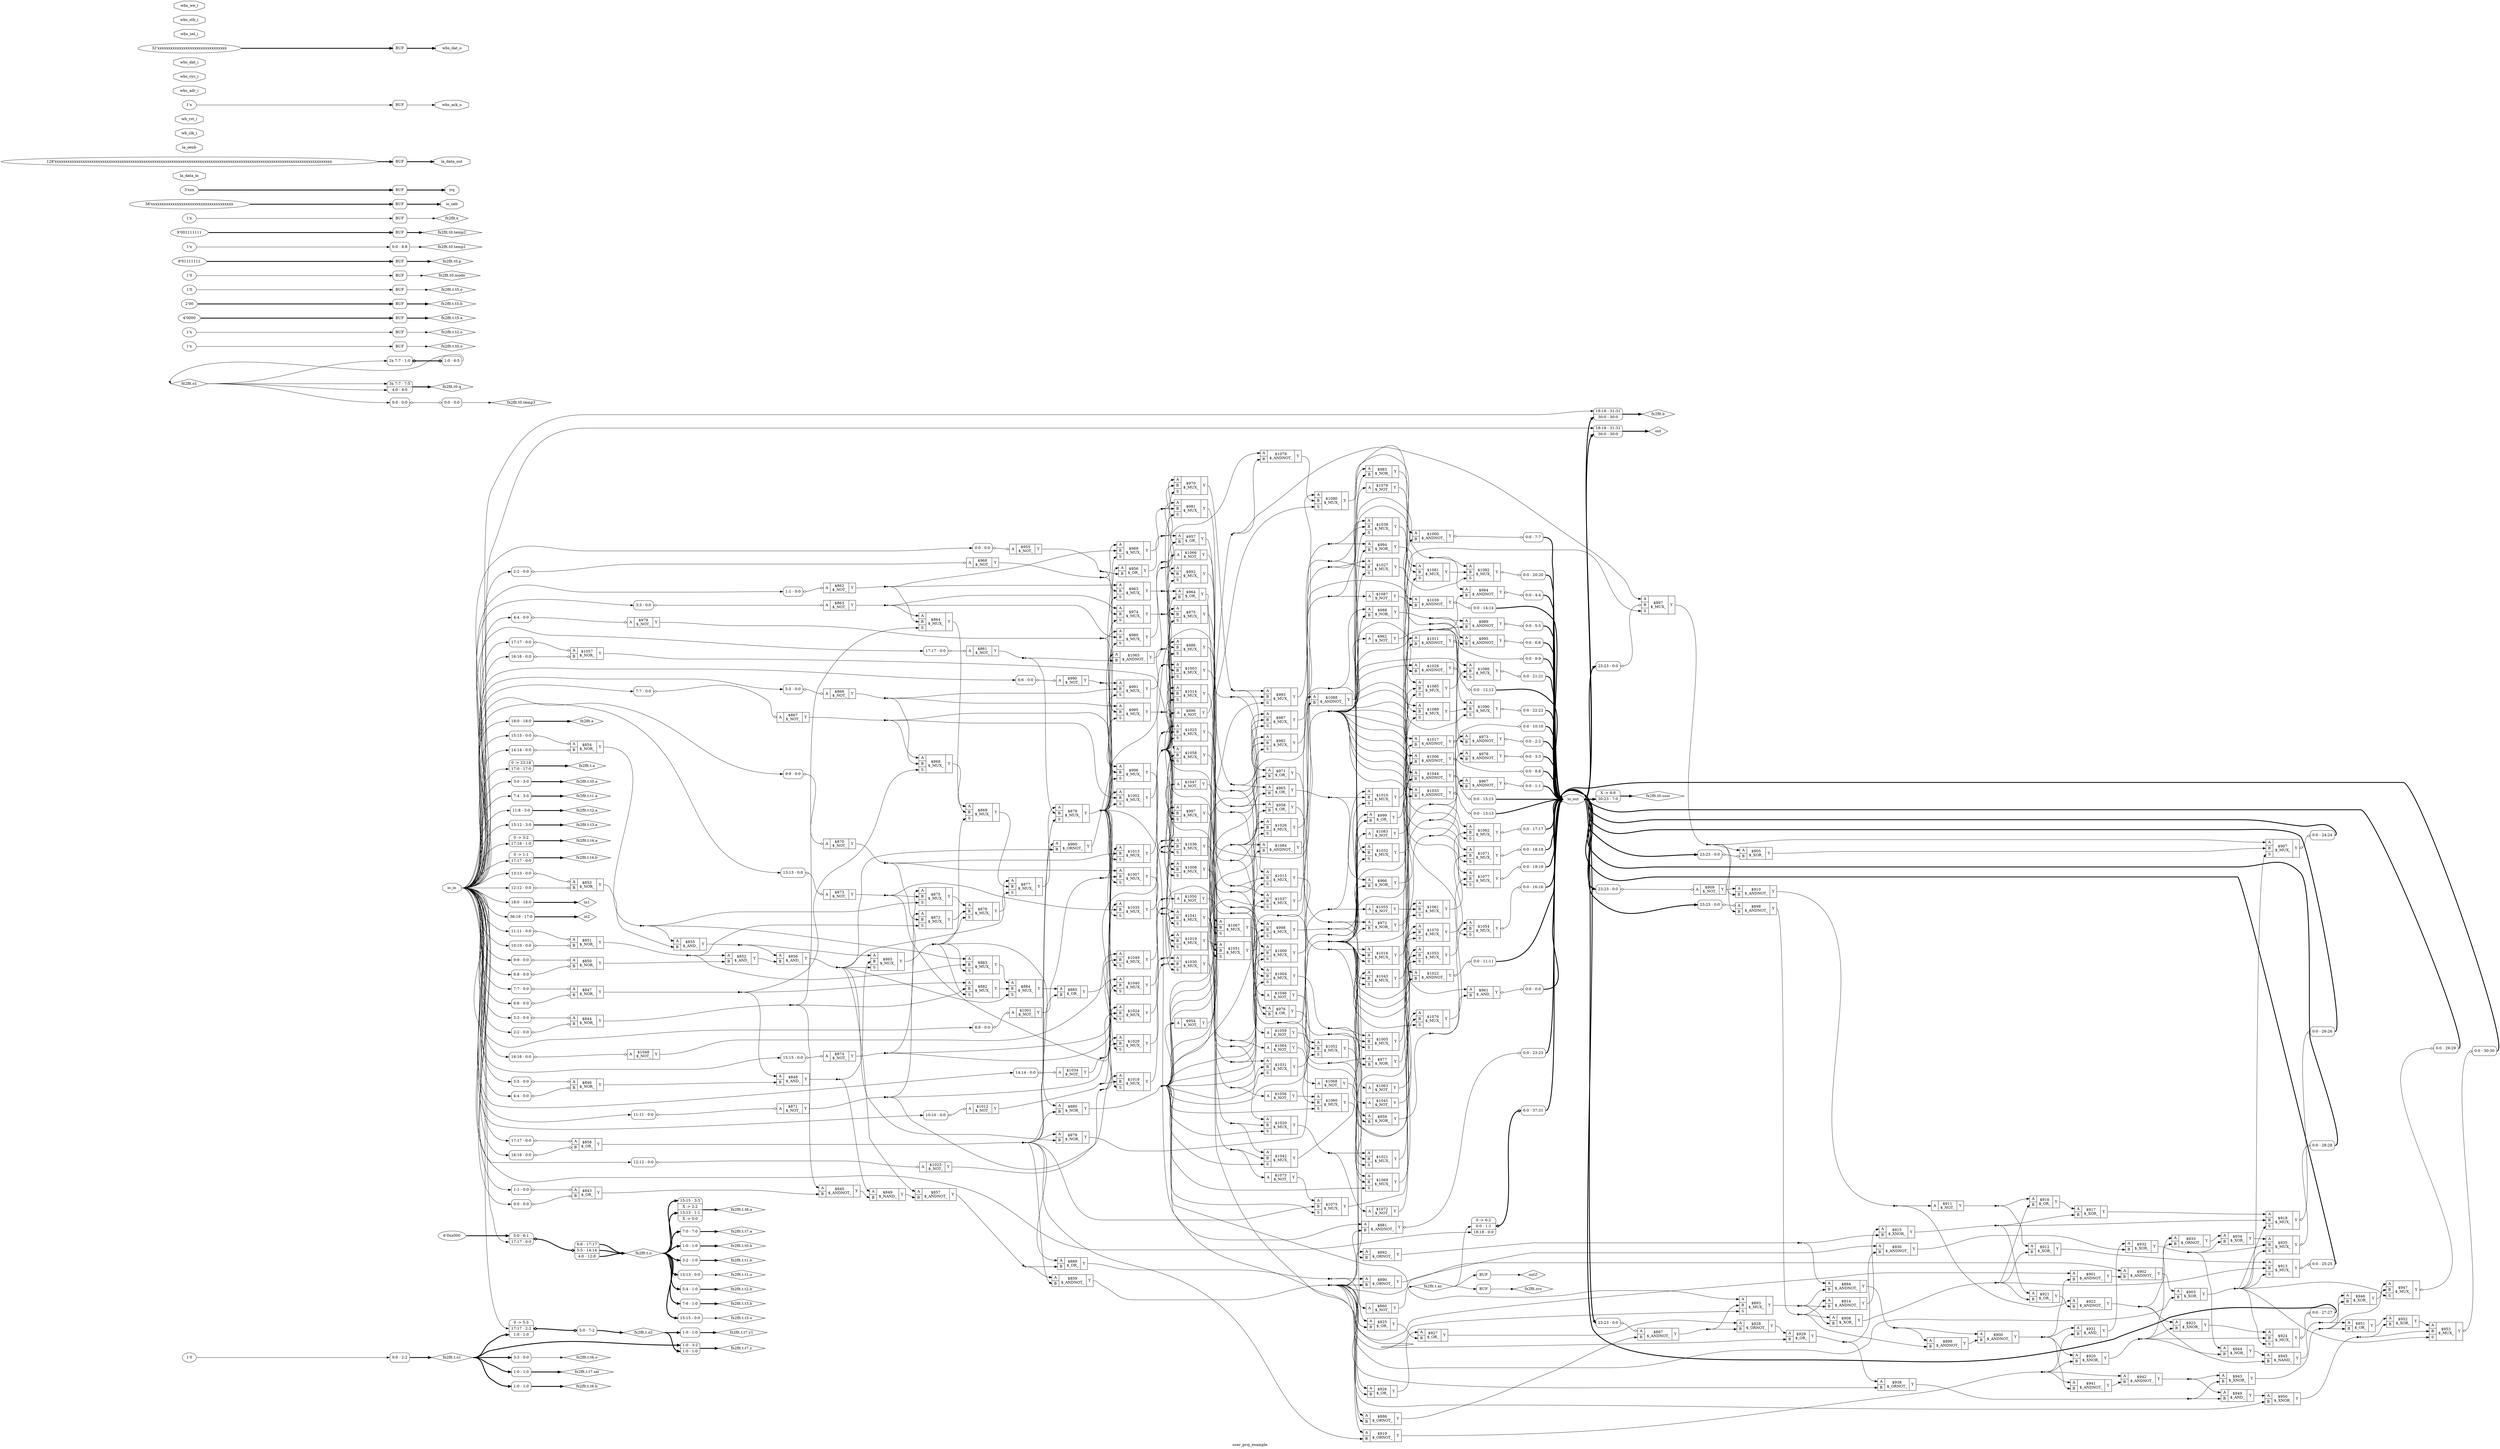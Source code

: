 digraph "user_proj_example" {
label="user_proj_example";
rankdir="LR";
remincross=true;
n206 [ shape=diamond, label="fx2flt.a", color="black", fontcolor="black" ];
n207 [ shape=diamond, label="fx2flt.b", color="black", fontcolor="black" ];
n208 [ shape=diamond, label="fx2flt.o1", color="black", fontcolor="black" ];
n209 [ shape=diamond, label="fx2flt.t.a", color="black", fontcolor="black" ];
n210 [ shape=diamond, label="fx2flt.t.az", color="black", fontcolor="black" ];
n211 [ shape=diamond, label="fx2flt.t.o", color="black", fontcolor="black" ];
n212 [ shape=diamond, label="fx2flt.t.o1", color="black", fontcolor="black" ];
n213 [ shape=diamond, label="fx2flt.t.o2", color="black", fontcolor="black" ];
n214 [ shape=diamond, label="fx2flt.t.t0.a", color="black", fontcolor="black" ];
n215 [ shape=diamond, label="fx2flt.t.t0.b", color="black", fontcolor="black" ];
n216 [ shape=diamond, label="fx2flt.t.t0.o", color="black", fontcolor="black" ];
n217 [ shape=diamond, label="fx2flt.t.t1.a", color="black", fontcolor="black" ];
n218 [ shape=diamond, label="fx2flt.t.t1.b", color="black", fontcolor="black" ];
n219 [ shape=diamond, label="fx2flt.t.t1.o", color="black", fontcolor="black" ];
n220 [ shape=diamond, label="fx2flt.t.t2.a", color="black", fontcolor="black" ];
n221 [ shape=diamond, label="fx2flt.t.t2.b", color="black", fontcolor="black" ];
n222 [ shape=diamond, label="fx2flt.t.t2.o", color="black", fontcolor="black" ];
n223 [ shape=diamond, label="fx2flt.t.t3.a", color="black", fontcolor="black" ];
n224 [ shape=diamond, label="fx2flt.t.t3.b", color="black", fontcolor="black" ];
n225 [ shape=diamond, label="fx2flt.t.t3.o", color="black", fontcolor="black" ];
n226 [ shape=diamond, label="fx2flt.t.t4.a", color="black", fontcolor="black" ];
n227 [ shape=diamond, label="fx2flt.t.t4.b", color="black", fontcolor="black" ];
n228 [ shape=diamond, label="fx2flt.t.t5.a", color="black", fontcolor="black" ];
n229 [ shape=diamond, label="fx2flt.t.t5.b", color="black", fontcolor="black" ];
n230 [ shape=diamond, label="fx2flt.t.t5.o", color="black", fontcolor="black" ];
n231 [ shape=diamond, label="fx2flt.t.t6.a", color="black", fontcolor="black" ];
n232 [ shape=diamond, label="fx2flt.t.t6.b", color="black", fontcolor="black" ];
n233 [ shape=diamond, label="fx2flt.t.t6.o", color="black", fontcolor="black" ];
n234 [ shape=diamond, label="fx2flt.t.t7.a", color="black", fontcolor="black" ];
n235 [ shape=diamond, label="fx2flt.t.t7.sel", color="black", fontcolor="black" ];
n236 [ shape=diamond, label="fx2flt.t.t7.y", color="black", fontcolor="black" ];
n237 [ shape=diamond, label="fx2flt.t.t7.y1", color="black", fontcolor="black" ];
n238 [ shape=diamond, label="fx2flt.t0.mode", color="black", fontcolor="black" ];
n239 [ shape=diamond, label="fx2flt.t0.p", color="black", fontcolor="black" ];
n240 [ shape=diamond, label="fx2flt.t0.q", color="black", fontcolor="black" ];
n241 [ shape=diamond, label="fx2flt.t0.sum", color="black", fontcolor="black" ];
n242 [ shape=diamond, label="fx2flt.t0.temp1", color="black", fontcolor="black" ];
n243 [ shape=diamond, label="fx2flt.t0.temp2", color="black", fontcolor="black" ];
n244 [ shape=diamond, label="fx2flt.t0.temp3", color="black", fontcolor="black" ];
n245 [ shape=diamond, label="fx2flt.x", color="black", fontcolor="black" ];
n246 [ shape=diamond, label="fx2flt.zro", color="black", fontcolor="black" ];
n247 [ shape=diamond, label="in1", color="black", fontcolor="black" ];
n248 [ shape=diamond, label="in2", color="black", fontcolor="black" ];
n249 [ shape=octagon, label="io_in", color="black", fontcolor="black" ];
n250 [ shape=octagon, label="io_oeb", color="black", fontcolor="black" ];
n251 [ shape=octagon, label="io_out", color="black", fontcolor="black" ];
n252 [ shape=octagon, label="irq", color="black", fontcolor="black" ];
n253 [ shape=octagon, label="la_data_in", color="black", fontcolor="black" ];
n254 [ shape=octagon, label="la_data_out", color="black", fontcolor="black" ];
n255 [ shape=octagon, label="la_oenb", color="black", fontcolor="black" ];
n256 [ shape=diamond, label="out", color="black", fontcolor="black" ];
n257 [ shape=diamond, label="outZ", color="black", fontcolor="black" ];
n258 [ shape=octagon, label="wb_clk_i", color="black", fontcolor="black" ];
n259 [ shape=octagon, label="wb_rst_i", color="black", fontcolor="black" ];
n260 [ shape=octagon, label="wbs_ack_o", color="black", fontcolor="black" ];
n261 [ shape=octagon, label="wbs_adr_i", color="black", fontcolor="black" ];
n262 [ shape=octagon, label="wbs_cyc_i", color="black", fontcolor="black" ];
n263 [ shape=octagon, label="wbs_dat_i", color="black", fontcolor="black" ];
n264 [ shape=octagon, label="wbs_dat_o", color="black", fontcolor="black" ];
n265 [ shape=octagon, label="wbs_sel_i", color="black", fontcolor="black" ];
n266 [ shape=octagon, label="wbs_stb_i", color="black", fontcolor="black" ];
n267 [ shape=octagon, label="wbs_we_i", color="black", fontcolor="black" ];
c271 [ shape=record, label="{{<p268> A|<p269> B}|$1000\n$_ANDNOT_|{<p270> Y}}" ];
x0 [ shape=record, style=rounded, label="<s0> 0:0 - 7:7 " ];
c271:p270:e -> x0:w [arrowhead=odiamond, arrowtail=odiamond, dir=both, color="black", label=""];
c272 [ shape=record, label="{{<p268> A}|$1001\n$_NOT_|{<p270> Y}}" ];
x1 [ shape=record, style=rounded, label="<s0> 8:8 - 0:0 " ];
x1:e -> c272:p268:w [arrowhead=odiamond, arrowtail=odiamond, dir=both, color="black", label=""];
c274 [ shape=record, label="{{<p268> A|<p269> B|<p273> S}|$1002\n$_MUX_|{<p270> Y}}" ];
c275 [ shape=record, label="{{<p268> A|<p269> B|<p273> S}|$1003\n$_MUX_|{<p270> Y}}" ];
c276 [ shape=record, label="{{<p268> A|<p269> B|<p273> S}|$1004\n$_MUX_|{<p270> Y}}" ];
c277 [ shape=record, label="{{<p268> A|<p269> B|<p273> S}|$1005\n$_MUX_|{<p270> Y}}" ];
c278 [ shape=record, label="{{<p268> A|<p269> B}|$1006\n$_ANDNOT_|{<p270> Y}}" ];
x2 [ shape=record, style=rounded, label="<s0> 0:0 - 8:8 " ];
c278:p270:e -> x2:w [arrowhead=odiamond, arrowtail=odiamond, dir=both, color="black", label=""];
c279 [ shape=record, label="{{<p268> A|<p269> B|<p273> S}|$1007\n$_MUX_|{<p270> Y}}" ];
c280 [ shape=record, label="{{<p268> A|<p269> B|<p273> S}|$1008\n$_MUX_|{<p270> Y}}" ];
c281 [ shape=record, label="{{<p268> A|<p269> B|<p273> S}|$1009\n$_MUX_|{<p270> Y}}" ];
c282 [ shape=record, label="{{<p268> A|<p269> B|<p273> S}|$1010\n$_MUX_|{<p270> Y}}" ];
c283 [ shape=record, label="{{<p268> A|<p269> B}|$1011\n$_ANDNOT_|{<p270> Y}}" ];
x3 [ shape=record, style=rounded, label="<s0> 0:0 - 9:9 " ];
c283:p270:e -> x3:w [arrowhead=odiamond, arrowtail=odiamond, dir=both, color="black", label=""];
c284 [ shape=record, label="{{<p268> A}|$1012\n$_NOT_|{<p270> Y}}" ];
x4 [ shape=record, style=rounded, label="<s0> 10:10 - 0:0 " ];
x4:e -> c284:p268:w [arrowhead=odiamond, arrowtail=odiamond, dir=both, color="black", label=""];
c285 [ shape=record, label="{{<p268> A|<p269> B|<p273> S}|$1013\n$_MUX_|{<p270> Y}}" ];
c286 [ shape=record, label="{{<p268> A|<p269> B|<p273> S}|$1014\n$_MUX_|{<p270> Y}}" ];
c287 [ shape=record, label="{{<p268> A|<p269> B|<p273> S}|$1015\n$_MUX_|{<p270> Y}}" ];
c288 [ shape=record, label="{{<p268> A|<p269> B|<p273> S}|$1016\n$_MUX_|{<p270> Y}}" ];
c289 [ shape=record, label="{{<p268> A|<p269> B}|$1017\n$_ANDNOT_|{<p270> Y}}" ];
x5 [ shape=record, style=rounded, label="<s0> 0:0 - 10:10 " ];
c289:p270:e -> x5:w [arrowhead=odiamond, arrowtail=odiamond, dir=both, color="black", label=""];
c290 [ shape=record, label="{{<p268> A|<p269> B|<p273> S}|$1018\n$_MUX_|{<p270> Y}}" ];
c291 [ shape=record, label="{{<p268> A|<p269> B|<p273> S}|$1019\n$_MUX_|{<p270> Y}}" ];
c292 [ shape=record, label="{{<p268> A|<p269> B|<p273> S}|$1020\n$_MUX_|{<p270> Y}}" ];
c293 [ shape=record, label="{{<p268> A|<p269> B|<p273> S}|$1021\n$_MUX_|{<p270> Y}}" ];
c294 [ shape=record, label="{{<p268> A|<p269> B}|$1022\n$_ANDNOT_|{<p270> Y}}" ];
x6 [ shape=record, style=rounded, label="<s0> 0:0 - 11:11 " ];
c294:p270:e -> x6:w [arrowhead=odiamond, arrowtail=odiamond, dir=both, color="black", label=""];
c295 [ shape=record, label="{{<p268> A}|$1023\n$_NOT_|{<p270> Y}}" ];
x7 [ shape=record, style=rounded, label="<s0> 12:12 - 0:0 " ];
x7:e -> c295:p268:w [arrowhead=odiamond, arrowtail=odiamond, dir=both, color="black", label=""];
c296 [ shape=record, label="{{<p268> A|<p269> B|<p273> S}|$1024\n$_MUX_|{<p270> Y}}" ];
c297 [ shape=record, label="{{<p268> A|<p269> B|<p273> S}|$1025\n$_MUX_|{<p270> Y}}" ];
c298 [ shape=record, label="{{<p268> A|<p269> B|<p273> S}|$1026\n$_MUX_|{<p270> Y}}" ];
c299 [ shape=record, label="{{<p268> A|<p269> B|<p273> S}|$1027\n$_MUX_|{<p270> Y}}" ];
c300 [ shape=record, label="{{<p268> A|<p269> B}|$1028\n$_ANDNOT_|{<p270> Y}}" ];
x8 [ shape=record, style=rounded, label="<s0> 0:0 - 12:12 " ];
c300:p270:e -> x8:w [arrowhead=odiamond, arrowtail=odiamond, dir=both, color="black", label=""];
c301 [ shape=record, label="{{<p268> A|<p269> B|<p273> S}|$1029\n$_MUX_|{<p270> Y}}" ];
c302 [ shape=record, label="{{<p268> A|<p269> B|<p273> S}|$1030\n$_MUX_|{<p270> Y}}" ];
c303 [ shape=record, label="{{<p268> A|<p269> B|<p273> S}|$1031\n$_MUX_|{<p270> Y}}" ];
c304 [ shape=record, label="{{<p268> A|<p269> B|<p273> S}|$1032\n$_MUX_|{<p270> Y}}" ];
c305 [ shape=record, label="{{<p268> A|<p269> B}|$1033\n$_ANDNOT_|{<p270> Y}}" ];
x9 [ shape=record, style=rounded, label="<s0> 0:0 - 13:13 " ];
c305:p270:e -> x9:w [arrowhead=odiamond, arrowtail=odiamond, dir=both, color="black", label=""];
c306 [ shape=record, label="{{<p268> A}|$1034\n$_NOT_|{<p270> Y}}" ];
x10 [ shape=record, style=rounded, label="<s0> 14:14 - 0:0 " ];
x10:e -> c306:p268:w [arrowhead=odiamond, arrowtail=odiamond, dir=both, color="black", label=""];
c307 [ shape=record, label="{{<p268> A|<p269> B|<p273> S}|$1035\n$_MUX_|{<p270> Y}}" ];
c308 [ shape=record, label="{{<p268> A|<p269> B|<p273> S}|$1036\n$_MUX_|{<p270> Y}}" ];
c309 [ shape=record, label="{{<p268> A|<p269> B|<p273> S}|$1037\n$_MUX_|{<p270> Y}}" ];
c310 [ shape=record, label="{{<p268> A|<p269> B|<p273> S}|$1038\n$_MUX_|{<p270> Y}}" ];
c311 [ shape=record, label="{{<p268> A|<p269> B}|$1039\n$_ANDNOT_|{<p270> Y}}" ];
x11 [ shape=record, style=rounded, label="<s0> 0:0 - 14:14 " ];
c311:p270:e -> x11:w [arrowhead=odiamond, arrowtail=odiamond, dir=both, color="black", label=""];
c312 [ shape=record, label="{{<p268> A|<p269> B|<p273> S}|$1040\n$_MUX_|{<p270> Y}}" ];
c313 [ shape=record, label="{{<p268> A|<p269> B|<p273> S}|$1041\n$_MUX_|{<p270> Y}}" ];
c314 [ shape=record, label="{{<p268> A|<p269> B|<p273> S}|$1042\n$_MUX_|{<p270> Y}}" ];
c315 [ shape=record, label="{{<p268> A|<p269> B|<p273> S}|$1043\n$_MUX_|{<p270> Y}}" ];
c316 [ shape=record, label="{{<p268> A|<p269> B}|$1044\n$_ANDNOT_|{<p270> Y}}" ];
x12 [ shape=record, style=rounded, label="<s0> 0:0 - 15:15 " ];
c316:p270:e -> x12:w [arrowhead=odiamond, arrowtail=odiamond, dir=both, color="black", label=""];
c317 [ shape=record, label="{{<p268> A}|$1045\n$_NOT_|{<p270> Y}}" ];
c318 [ shape=record, label="{{<p268> A}|$1046\n$_NOT_|{<p270> Y}}" ];
c319 [ shape=record, label="{{<p268> A}|$1047\n$_NOT_|{<p270> Y}}" ];
c320 [ shape=record, label="{{<p268> A}|$1048\n$_NOT_|{<p270> Y}}" ];
x13 [ shape=record, style=rounded, label="<s0> 16:16 - 0:0 " ];
x13:e -> c320:p268:w [arrowhead=odiamond, arrowtail=odiamond, dir=both, color="black", label=""];
c321 [ shape=record, label="{{<p268> A|<p269> B|<p273> S}|$1049\n$_MUX_|{<p270> Y}}" ];
c322 [ shape=record, label="{{<p268> A}|$1050\n$_NOT_|{<p270> Y}}" ];
c323 [ shape=record, label="{{<p268> A|<p269> B|<p273> S}|$1051\n$_MUX_|{<p270> Y}}" ];
c324 [ shape=record, label="{{<p268> A|<p269> B|<p273> S}|$1052\n$_MUX_|{<p270> Y}}" ];
c325 [ shape=record, label="{{<p268> A|<p269> B|<p273> S}|$1053\n$_MUX_|{<p270> Y}}" ];
c326 [ shape=record, label="{{<p268> A|<p269> B|<p273> S}|$1054\n$_MUX_|{<p270> Y}}" ];
x14 [ shape=record, style=rounded, label="<s0> 0:0 - 16:16 " ];
c326:p270:e -> x14:w [arrowhead=odiamond, arrowtail=odiamond, dir=both, color="black", label=""];
c327 [ shape=record, label="{{<p268> A}|$1055\n$_NOT_|{<p270> Y}}" ];
c328 [ shape=record, label="{{<p268> A}|$1056\n$_NOT_|{<p270> Y}}" ];
c329 [ shape=record, label="{{<p268> A|<p269> B}|$1057\n$_NOR_|{<p270> Y}}" ];
x15 [ shape=record, style=rounded, label="<s0> 17:17 - 0:0 " ];
x15:e -> c329:p268:w [arrowhead=odiamond, arrowtail=odiamond, dir=both, color="black", label=""];
x16 [ shape=record, style=rounded, label="<s0> 16:16 - 0:0 " ];
x16:e -> c329:p269:w [arrowhead=odiamond, arrowtail=odiamond, dir=both, color="black", label=""];
c330 [ shape=record, label="{{<p268> A|<p269> B|<p273> S}|$1058\n$_MUX_|{<p270> Y}}" ];
c331 [ shape=record, label="{{<p268> A}|$1059\n$_NOT_|{<p270> Y}}" ];
c332 [ shape=record, label="{{<p268> A|<p269> B|<p273> S}|$1060\n$_MUX_|{<p270> Y}}" ];
c333 [ shape=record, label="{{<p268> A|<p269> B|<p273> S}|$1061\n$_MUX_|{<p270> Y}}" ];
c334 [ shape=record, label="{{<p268> A|<p269> B|<p273> S}|$1062\n$_MUX_|{<p270> Y}}" ];
x17 [ shape=record, style=rounded, label="<s0> 0:0 - 17:17 " ];
c334:p270:e -> x17:w [arrowhead=odiamond, arrowtail=odiamond, dir=both, color="black", label=""];
c335 [ shape=record, label="{{<p268> A}|$1063\n$_NOT_|{<p270> Y}}" ];
c336 [ shape=record, label="{{<p268> A}|$1064\n$_NOT_|{<p270> Y}}" ];
c337 [ shape=record, label="{{<p268> A|<p269> B}|$1065\n$_ANDNOT_|{<p270> Y}}" ];
c338 [ shape=record, label="{{<p268> A}|$1066\n$_NOT_|{<p270> Y}}" ];
c339 [ shape=record, label="{{<p268> A|<p269> B|<p273> S}|$1067\n$_MUX_|{<p270> Y}}" ];
c340 [ shape=record, label="{{<p268> A}|$1068\n$_NOT_|{<p270> Y}}" ];
c341 [ shape=record, label="{{<p268> A|<p269> B|<p273> S}|$1069\n$_MUX_|{<p270> Y}}" ];
c342 [ shape=record, label="{{<p268> A|<p269> B|<p273> S}|$1070\n$_MUX_|{<p270> Y}}" ];
c343 [ shape=record, label="{{<p268> A|<p269> B|<p273> S}|$1071\n$_MUX_|{<p270> Y}}" ];
x18 [ shape=record, style=rounded, label="<s0> 0:0 - 18:18 " ];
c343:p270:e -> x18:w [arrowhead=odiamond, arrowtail=odiamond, dir=both, color="black", label=""];
c344 [ shape=record, label="{{<p268> A}|$1072\n$_NOT_|{<p270> Y}}" ];
c345 [ shape=record, label="{{<p268> A}|$1073\n$_NOT_|{<p270> Y}}" ];
c346 [ shape=record, label="{{<p268> A|<p269> B|<p273> S}|$1075\n$_MUX_|{<p270> Y}}" ];
c347 [ shape=record, label="{{<p268> A|<p269> B|<p273> S}|$1076\n$_MUX_|{<p270> Y}}" ];
c348 [ shape=record, label="{{<p268> A|<p269> B|<p273> S}|$1077\n$_MUX_|{<p270> Y}}" ];
x19 [ shape=record, style=rounded, label="<s0> 0:0 - 19:19 " ];
c348:p270:e -> x19:w [arrowhead=odiamond, arrowtail=odiamond, dir=both, color="black", label=""];
c349 [ shape=record, label="{{<p268> A}|$1078\n$_NOT_|{<p270> Y}}" ];
c350 [ shape=record, label="{{<p268> A|<p269> B}|$1079\n$_ANDNOT_|{<p270> Y}}" ];
c351 [ shape=record, label="{{<p268> A|<p269> B|<p273> S}|$1080\n$_MUX_|{<p270> Y}}" ];
c352 [ shape=record, label="{{<p268> A|<p269> B|<p273> S}|$1081\n$_MUX_|{<p270> Y}}" ];
c353 [ shape=record, label="{{<p268> A|<p269> B|<p273> S}|$1082\n$_MUX_|{<p270> Y}}" ];
x20 [ shape=record, style=rounded, label="<s0> 0:0 - 20:20 " ];
c353:p270:e -> x20:w [arrowhead=odiamond, arrowtail=odiamond, dir=both, color="black", label=""];
c354 [ shape=record, label="{{<p268> A}|$1083\n$_NOT_|{<p270> Y}}" ];
c355 [ shape=record, label="{{<p268> A|<p269> B}|$1084\n$_ANDNOT_|{<p270> Y}}" ];
c356 [ shape=record, label="{{<p268> A|<p269> B|<p273> S}|$1085\n$_MUX_|{<p270> Y}}" ];
c357 [ shape=record, label="{{<p268> A|<p269> B|<p273> S}|$1086\n$_MUX_|{<p270> Y}}" ];
x21 [ shape=record, style=rounded, label="<s0> 0:0 - 21:21 " ];
c357:p270:e -> x21:w [arrowhead=odiamond, arrowtail=odiamond, dir=both, color="black", label=""];
c358 [ shape=record, label="{{<p268> A}|$1087\n$_NOT_|{<p270> Y}}" ];
c359 [ shape=record, label="{{<p268> A|<p269> B}|$1088\n$_ANDNOT_|{<p270> Y}}" ];
c360 [ shape=record, label="{{<p268> A|<p269> B|<p273> S}|$1089\n$_MUX_|{<p270> Y}}" ];
c361 [ shape=record, label="{{<p268> A|<p269> B|<p273> S}|$1090\n$_MUX_|{<p270> Y}}" ];
x22 [ shape=record, style=rounded, label="<s0> 0:0 - 22:22 " ];
c361:p270:e -> x22:w [arrowhead=odiamond, arrowtail=odiamond, dir=both, color="black", label=""];
c362 [ shape=record, label="{{<p268> A|<p269> B}|$843\n$_OR_|{<p270> Y}}" ];
x23 [ shape=record, style=rounded, label="<s0> 1:1 - 0:0 " ];
x23:e -> c362:p268:w [arrowhead=odiamond, arrowtail=odiamond, dir=both, color="black", label=""];
x24 [ shape=record, style=rounded, label="<s0> 0:0 - 0:0 " ];
x24:e -> c362:p269:w [arrowhead=odiamond, arrowtail=odiamond, dir=both, color="black", label=""];
c363 [ shape=record, label="{{<p268> A|<p269> B}|$844\n$_NOR_|{<p270> Y}}" ];
x25 [ shape=record, style=rounded, label="<s0> 3:3 - 0:0 " ];
x25:e -> c363:p268:w [arrowhead=odiamond, arrowtail=odiamond, dir=both, color="black", label=""];
x26 [ shape=record, style=rounded, label="<s0> 2:2 - 0:0 " ];
x26:e -> c363:p269:w [arrowhead=odiamond, arrowtail=odiamond, dir=both, color="black", label=""];
c364 [ shape=record, label="{{<p268> A|<p269> B}|$845\n$_ANDNOT_|{<p270> Y}}" ];
c365 [ shape=record, label="{{<p268> A|<p269> B}|$846\n$_NOR_|{<p270> Y}}" ];
x27 [ shape=record, style=rounded, label="<s0> 5:5 - 0:0 " ];
x27:e -> c365:p268:w [arrowhead=odiamond, arrowtail=odiamond, dir=both, color="black", label=""];
x28 [ shape=record, style=rounded, label="<s0> 4:4 - 0:0 " ];
x28:e -> c365:p269:w [arrowhead=odiamond, arrowtail=odiamond, dir=both, color="black", label=""];
c366 [ shape=record, label="{{<p268> A|<p269> B}|$847\n$_NOR_|{<p270> Y}}" ];
x29 [ shape=record, style=rounded, label="<s0> 7:7 - 0:0 " ];
x29:e -> c366:p268:w [arrowhead=odiamond, arrowtail=odiamond, dir=both, color="black", label=""];
x30 [ shape=record, style=rounded, label="<s0> 6:6 - 0:0 " ];
x30:e -> c366:p269:w [arrowhead=odiamond, arrowtail=odiamond, dir=both, color="black", label=""];
c367 [ shape=record, label="{{<p268> A|<p269> B}|$848\n$_AND_|{<p270> Y}}" ];
c368 [ shape=record, label="{{<p268> A|<p269> B}|$849\n$_NAND_|{<p270> Y}}" ];
c369 [ shape=record, label="{{<p268> A|<p269> B}|$850\n$_NOR_|{<p270> Y}}" ];
x31 [ shape=record, style=rounded, label="<s0> 9:9 - 0:0 " ];
x31:e -> c369:p268:w [arrowhead=odiamond, arrowtail=odiamond, dir=both, color="black", label=""];
x32 [ shape=record, style=rounded, label="<s0> 8:8 - 0:0 " ];
x32:e -> c369:p269:w [arrowhead=odiamond, arrowtail=odiamond, dir=both, color="black", label=""];
c370 [ shape=record, label="{{<p268> A|<p269> B}|$851\n$_NOR_|{<p270> Y}}" ];
x33 [ shape=record, style=rounded, label="<s0> 11:11 - 0:0 " ];
x33:e -> c370:p268:w [arrowhead=odiamond, arrowtail=odiamond, dir=both, color="black", label=""];
x34 [ shape=record, style=rounded, label="<s0> 10:10 - 0:0 " ];
x34:e -> c370:p269:w [arrowhead=odiamond, arrowtail=odiamond, dir=both, color="black", label=""];
c371 [ shape=record, label="{{<p268> A|<p269> B}|$852\n$_AND_|{<p270> Y}}" ];
c372 [ shape=record, label="{{<p268> A|<p269> B}|$853\n$_NOR_|{<p270> Y}}" ];
x35 [ shape=record, style=rounded, label="<s0> 13:13 - 0:0 " ];
x35:e -> c372:p268:w [arrowhead=odiamond, arrowtail=odiamond, dir=both, color="black", label=""];
x36 [ shape=record, style=rounded, label="<s0> 12:12 - 0:0 " ];
x36:e -> c372:p269:w [arrowhead=odiamond, arrowtail=odiamond, dir=both, color="black", label=""];
c373 [ shape=record, label="{{<p268> A|<p269> B}|$854\n$_NOR_|{<p270> Y}}" ];
x37 [ shape=record, style=rounded, label="<s0> 15:15 - 0:0 " ];
x37:e -> c373:p268:w [arrowhead=odiamond, arrowtail=odiamond, dir=both, color="black", label=""];
x38 [ shape=record, style=rounded, label="<s0> 14:14 - 0:0 " ];
x38:e -> c373:p269:w [arrowhead=odiamond, arrowtail=odiamond, dir=both, color="black", label=""];
c374 [ shape=record, label="{{<p268> A|<p269> B}|$855\n$_AND_|{<p270> Y}}" ];
c375 [ shape=record, label="{{<p268> A|<p269> B}|$856\n$_AND_|{<p270> Y}}" ];
c376 [ shape=record, label="{{<p268> A|<p269> B}|$857\n$_ANDNOT_|{<p270> Y}}" ];
c377 [ shape=record, label="{{<p268> A|<p269> B}|$858\n$_OR_|{<p270> Y}}" ];
x39 [ shape=record, style=rounded, label="<s0> 17:17 - 0:0 " ];
x39:e -> c377:p268:w [arrowhead=odiamond, arrowtail=odiamond, dir=both, color="black", label=""];
x40 [ shape=record, style=rounded, label="<s0> 16:16 - 0:0 " ];
x40:e -> c377:p269:w [arrowhead=odiamond, arrowtail=odiamond, dir=both, color="black", label=""];
c378 [ shape=record, label="{{<p268> A|<p269> B}|$859\n$_ANDNOT_|{<p270> Y}}" ];
c379 [ shape=record, label="{{<p268> A}|$860\n$_NOT_|{<p270> Y}}" ];
c380 [ shape=record, label="{{<p268> A}|$861\n$_NOT_|{<p270> Y}}" ];
x41 [ shape=record, style=rounded, label="<s0> 17:17 - 0:0 " ];
x41:e -> c380:p268:w [arrowhead=odiamond, arrowtail=odiamond, dir=both, color="black", label=""];
c381 [ shape=record, label="{{<p268> A}|$862\n$_NOT_|{<p270> Y}}" ];
x42 [ shape=record, style=rounded, label="<s0> 1:1 - 0:0 " ];
x42:e -> c381:p268:w [arrowhead=odiamond, arrowtail=odiamond, dir=both, color="black", label=""];
c382 [ shape=record, label="{{<p268> A}|$863\n$_NOT_|{<p270> Y}}" ];
x43 [ shape=record, style=rounded, label="<s0> 3:3 - 0:0 " ];
x43:e -> c382:p268:w [arrowhead=odiamond, arrowtail=odiamond, dir=both, color="black", label=""];
c383 [ shape=record, label="{{<p268> A|<p269> B|<p273> S}|$864\n$_MUX_|{<p270> Y}}" ];
c384 [ shape=record, label="{{<p268> A|<p269> B|<p273> S}|$865\n$_MUX_|{<p270> Y}}" ];
c385 [ shape=record, label="{{<p268> A}|$866\n$_NOT_|{<p270> Y}}" ];
x44 [ shape=record, style=rounded, label="<s0> 5:5 - 0:0 " ];
x44:e -> c385:p268:w [arrowhead=odiamond, arrowtail=odiamond, dir=both, color="black", label=""];
c386 [ shape=record, label="{{<p268> A}|$867\n$_NOT_|{<p270> Y}}" ];
x45 [ shape=record, style=rounded, label="<s0> 7:7 - 0:0 " ];
x45:e -> c386:p268:w [arrowhead=odiamond, arrowtail=odiamond, dir=both, color="black", label=""];
c387 [ shape=record, label="{{<p268> A|<p269> B|<p273> S}|$868\n$_MUX_|{<p270> Y}}" ];
c388 [ shape=record, label="{{<p268> A|<p269> B|<p273> S}|$869\n$_MUX_|{<p270> Y}}" ];
c389 [ shape=record, label="{{<p268> A}|$870\n$_NOT_|{<p270> Y}}" ];
x46 [ shape=record, style=rounded, label="<s0> 9:9 - 0:0 " ];
x46:e -> c389:p268:w [arrowhead=odiamond, arrowtail=odiamond, dir=both, color="black", label=""];
c390 [ shape=record, label="{{<p268> A}|$871\n$_NOT_|{<p270> Y}}" ];
x47 [ shape=record, style=rounded, label="<s0> 11:11 - 0:0 " ];
x47:e -> c390:p268:w [arrowhead=odiamond, arrowtail=odiamond, dir=both, color="black", label=""];
c391 [ shape=record, label="{{<p268> A|<p269> B|<p273> S}|$872\n$_MUX_|{<p270> Y}}" ];
c392 [ shape=record, label="{{<p268> A}|$873\n$_NOT_|{<p270> Y}}" ];
x48 [ shape=record, style=rounded, label="<s0> 13:13 - 0:0 " ];
x48:e -> c392:p268:w [arrowhead=odiamond, arrowtail=odiamond, dir=both, color="black", label=""];
c393 [ shape=record, label="{{<p268> A}|$874\n$_NOT_|{<p270> Y}}" ];
x49 [ shape=record, style=rounded, label="<s0> 15:15 - 0:0 " ];
x49:e -> c393:p268:w [arrowhead=odiamond, arrowtail=odiamond, dir=both, color="black", label=""];
c394 [ shape=record, label="{{<p268> A|<p269> B|<p273> S}|$875\n$_MUX_|{<p270> Y}}" ];
c395 [ shape=record, label="{{<p268> A|<p269> B|<p273> S}|$876\n$_MUX_|{<p270> Y}}" ];
c396 [ shape=record, label="{{<p268> A|<p269> B|<p273> S}|$877\n$_MUX_|{<p270> Y}}" ];
c397 [ shape=record, label="{{<p268> A|<p269> B|<p273> S}|$878\n$_MUX_|{<p270> Y}}" ];
c398 [ shape=record, label="{{<p268> A|<p269> B}|$879\n$_NOR_|{<p270> Y}}" ];
c399 [ shape=record, label="{{<p268> A|<p269> B}|$880\n$_NOR_|{<p270> Y}}" ];
c400 [ shape=record, label="{{<p268> A|<p269> B}|$881\n$_ANDNOT_|{<p270> Y}}" ];
x50 [ shape=record, style=rounded, label="<s0> 0:0 - 23:23 " ];
c400:p270:e -> x50:w [arrowhead=odiamond, arrowtail=odiamond, dir=both, color="black", label=""];
c401 [ shape=record, label="{{<p268> A|<p269> B|<p273> S}|$882\n$_MUX_|{<p270> Y}}" ];
c402 [ shape=record, label="{{<p268> A|<p269> B|<p273> S}|$883\n$_MUX_|{<p270> Y}}" ];
c403 [ shape=record, label="{{<p268> A|<p269> B|<p273> S}|$884\n$_MUX_|{<p270> Y}}" ];
c404 [ shape=record, label="{{<p268> A|<p269> B}|$885\n$_OR_|{<p270> Y}}" ];
c405 [ shape=record, label="{{<p268> A|<p269> B}|$886\n$_ORNOT_|{<p270> Y}}" ];
c406 [ shape=record, label="{{<p268> A|<p269> B}|$887\n$_ANDNOT_|{<p270> Y}}" ];
x51 [ shape=record, style=rounded, label="<s0> 23:23 - 0:0 " ];
x51:e -> c406:p268:w [arrowhead=odiamond, arrowtail=odiamond, dir=both, color="black", label=""];
c407 [ shape=record, label="{{<p268> A|<p269> B}|$889\n$_OR_|{<p270> Y}}" ];
c408 [ shape=record, label="{{<p268> A|<p269> B}|$890\n$_ORNOT_|{<p270> Y}}" ];
c409 [ shape=record, label="{{<p268> A|<p269> B}|$892\n$_ORNOT_|{<p270> Y}}" ];
c410 [ shape=record, label="{{<p268> A|<p269> B|<p273> S}|$893\n$_MUX_|{<p270> Y}}" ];
c411 [ shape=record, label="{{<p268> A|<p269> B}|$894\n$_ANDNOT_|{<p270> Y}}" ];
c412 [ shape=record, label="{{<p268> A}|$896\n$_NOT_|{<p270> Y}}" ];
c413 [ shape=record, label="{{<p268> A|<p269> B|<p273> S}|$897\n$_MUX_|{<p270> Y}}" ];
x52 [ shape=record, style=rounded, label="<s0> 23:23 - 0:0 " ];
x52:e -> c413:p269:w [arrowhead=odiamond, arrowtail=odiamond, dir=both, color="black", label=""];
c414 [ shape=record, label="{{<p268> A|<p269> B}|$898\n$_ANDNOT_|{<p270> Y}}" ];
x53 [ shape=record, style=rounded, label="<s0> 23:23 - 0:0 " ];
x53:e -> c414:p268:w [arrowhead=odiamond, arrowtail=odiamond, dir=both, color="black", label=""];
c415 [ shape=record, label="{{<p268> A|<p269> B}|$899\n$_ANDNOT_|{<p270> Y}}" ];
c416 [ shape=record, label="{{<p268> A|<p269> B}|$900\n$_ANDNOT_|{<p270> Y}}" ];
c417 [ shape=record, label="{{<p268> A|<p269> B}|$901\n$_ANDNOT_|{<p270> Y}}" ];
c418 [ shape=record, label="{{<p268> A|<p269> B}|$902\n$_ANDNOT_|{<p270> Y}}" ];
c419 [ shape=record, label="{{<p268> A|<p269> B}|$903\n$_XOR_|{<p270> Y}}" ];
c420 [ shape=record, label="{{<p268> A|<p269> B}|$905\n$_XOR_|{<p270> Y}}" ];
x54 [ shape=record, style=rounded, label="<s0> 23:23 - 0:0 " ];
x54:e -> c420:p269:w [arrowhead=odiamond, arrowtail=odiamond, dir=both, color="black", label=""];
c421 [ shape=record, label="{{<p268> A|<p269> B|<p273> S}|$907\n$_MUX_|{<p270> Y}}" ];
x55 [ shape=record, style=rounded, label="<s0> 0:0 - 24:24 " ];
c421:p270:e -> x55:w [arrowhead=odiamond, arrowtail=odiamond, dir=both, color="black", label=""];
c422 [ shape=record, label="{{<p268> A|<p269> B}|$908\n$_XOR_|{<p270> Y}}" ];
c423 [ shape=record, label="{{<p268> A}|$909\n$_NOT_|{<p270> Y}}" ];
x56 [ shape=record, style=rounded, label="<s0> 23:23 - 0:0 " ];
x56:e -> c423:p268:w [arrowhead=odiamond, arrowtail=odiamond, dir=both, color="black", label=""];
c424 [ shape=record, label="{{<p268> A|<p269> B}|$910\n$_ANDNOT_|{<p270> Y}}" ];
c425 [ shape=record, label="{{<p268> A}|$911\n$_NOT_|{<p270> Y}}" ];
c426 [ shape=record, label="{{<p268> A|<p269> B}|$912\n$_XOR_|{<p270> Y}}" ];
c427 [ shape=record, label="{{<p268> A|<p269> B|<p273> S}|$913\n$_MUX_|{<p270> Y}}" ];
x57 [ shape=record, style=rounded, label="<s0> 0:0 - 25:25 " ];
c427:p270:e -> x57:w [arrowhead=odiamond, arrowtail=odiamond, dir=both, color="black", label=""];
c428 [ shape=record, label="{{<p268> A|<p269> B}|$914\n$_ANDNOT_|{<p270> Y}}" ];
c429 [ shape=record, label="{{<p268> A|<p269> B}|$915\n$_XNOR_|{<p270> Y}}" ];
c430 [ shape=record, label="{{<p268> A|<p269> B}|$916\n$_OR_|{<p270> Y}}" ];
c431 [ shape=record, label="{{<p268> A|<p269> B}|$917\n$_XOR_|{<p270> Y}}" ];
c432 [ shape=record, label="{{<p268> A|<p269> B|<p273> S}|$918\n$_MUX_|{<p270> Y}}" ];
x58 [ shape=record, style=rounded, label="<s0> 0:0 - 26:26 " ];
c432:p270:e -> x58:w [arrowhead=odiamond, arrowtail=odiamond, dir=both, color="black", label=""];
c433 [ shape=record, label="{{<p268> A|<p269> B}|$919\n$_ORNOT_|{<p270> Y}}" ];
c434 [ shape=record, label="{{<p268> A|<p269> B}|$920\n$_XNOR_|{<p270> Y}}" ];
c435 [ shape=record, label="{{<p268> A|<p269> B}|$921\n$_OR_|{<p270> Y}}" ];
c436 [ shape=record, label="{{<p268> A|<p269> B}|$922\n$_ANDNOT_|{<p270> Y}}" ];
c437 [ shape=record, label="{{<p268> A|<p269> B}|$923\n$_XNOR_|{<p270> Y}}" ];
c438 [ shape=record, label="{{<p268> A|<p269> B|<p273> S}|$924\n$_MUX_|{<p270> Y}}" ];
x59 [ shape=record, style=rounded, label="<s0> 0:0 - 27:27 " ];
c438:p270:e -> x59:w [arrowhead=odiamond, arrowtail=odiamond, dir=both, color="black", label=""];
c439 [ shape=record, label="{{<p268> A|<p269> B}|$925\n$_OR_|{<p270> Y}}" ];
c440 [ shape=record, label="{{<p268> A|<p269> B}|$926\n$_OR_|{<p270> Y}}" ];
c441 [ shape=record, label="{{<p268> A|<p269> B}|$927\n$_OR_|{<p270> Y}}" ];
c442 [ shape=record, label="{{<p268> A|<p269> B}|$928\n$_ORNOT_|{<p270> Y}}" ];
c443 [ shape=record, label="{{<p268> A|<p269> B}|$929\n$_OR_|{<p270> Y}}" ];
c444 [ shape=record, label="{{<p268> A|<p269> B}|$930\n$_ANDNOT_|{<p270> Y}}" ];
c445 [ shape=record, label="{{<p268> A|<p269> B}|$931\n$_AND_|{<p270> Y}}" ];
c446 [ shape=record, label="{{<p268> A|<p269> B}|$932\n$_XOR_|{<p270> Y}}" ];
c447 [ shape=record, label="{{<p268> A|<p269> B}|$933\n$_ORNOT_|{<p270> Y}}" ];
c448 [ shape=record, label="{{<p268> A|<p269> B}|$934\n$_XOR_|{<p270> Y}}" ];
c449 [ shape=record, label="{{<p268> A|<p269> B|<p273> S}|$935\n$_MUX_|{<p270> Y}}" ];
x60 [ shape=record, style=rounded, label="<s0> 0:0 - 28:28 " ];
c449:p270:e -> x60:w [arrowhead=odiamond, arrowtail=odiamond, dir=both, color="black", label=""];
c450 [ shape=record, label="{{<p268> A|<p269> B}|$938\n$_ORNOT_|{<p270> Y}}" ];
c451 [ shape=record, label="{{<p268> A|<p269> B}|$941\n$_ANDNOT_|{<p270> Y}}" ];
c452 [ shape=record, label="{{<p268> A|<p269> B}|$942\n$_ANDNOT_|{<p270> Y}}" ];
c453 [ shape=record, label="{{<p268> A|<p269> B}|$943\n$_XNOR_|{<p270> Y}}" ];
c454 [ shape=record, label="{{<p268> A|<p269> B}|$944\n$_NOR_|{<p270> Y}}" ];
c455 [ shape=record, label="{{<p268> A|<p269> B}|$945\n$_NAND_|{<p270> Y}}" ];
c456 [ shape=record, label="{{<p268> A|<p269> B}|$946\n$_XOR_|{<p270> Y}}" ];
c457 [ shape=record, label="{{<p268> A|<p269> B|<p273> S}|$947\n$_MUX_|{<p270> Y}}" ];
x61 [ shape=record, style=rounded, label="<s0> 0:0 - 29:29 " ];
c457:p270:e -> x61:w [arrowhead=odiamond, arrowtail=odiamond, dir=both, color="black", label=""];
c458 [ shape=record, label="{{<p268> A|<p269> B}|$949\n$_AND_|{<p270> Y}}" ];
c459 [ shape=record, label="{{<p268> A|<p269> B}|$950\n$_XNOR_|{<p270> Y}}" ];
c460 [ shape=record, label="{{<p268> A|<p269> B}|$951\n$_OR_|{<p270> Y}}" ];
c461 [ shape=record, label="{{<p268> A|<p269> B}|$952\n$_XOR_|{<p270> Y}}" ];
c462 [ shape=record, label="{{<p268> A|<p269> B|<p273> S}|$953\n$_MUX_|{<p270> Y}}" ];
x62 [ shape=record, style=rounded, label="<s0> 0:0 - 30:30 " ];
c462:p270:e -> x62:w [arrowhead=odiamond, arrowtail=odiamond, dir=both, color="black", label=""];
c463 [ shape=record, label="{{<p268> A}|$954\n$_NOT_|{<p270> Y}}" ];
c464 [ shape=record, label="{{<p268> A}|$955\n$_NOT_|{<p270> Y}}" ];
x63 [ shape=record, style=rounded, label="<s0> 0:0 - 0:0 " ];
x63:e -> c464:p268:w [arrowhead=odiamond, arrowtail=odiamond, dir=both, color="black", label=""];
c465 [ shape=record, label="{{<p268> A|<p269> B}|$956\n$_OR_|{<p270> Y}}" ];
c466 [ shape=record, label="{{<p268> A|<p269> B}|$957\n$_OR_|{<p270> Y}}" ];
c467 [ shape=record, label="{{<p268> A|<p269> B}|$958\n$_OR_|{<p270> Y}}" ];
c468 [ shape=record, label="{{<p268> A|<p269> B}|$959\n$_NOR_|{<p270> Y}}" ];
c469 [ shape=record, label="{{<p268> A|<p269> B}|$960\n$_ORNOT_|{<p270> Y}}" ];
c470 [ shape=record, label="{{<p268> A|<p269> B}|$961\n$_AND_|{<p270> Y}}" ];
x64 [ shape=record, style=rounded, label="<s0> 0:0 - 0:0 " ];
c470:p270:e -> x64:w [arrowhead=odiamond, arrowtail=odiamond, dir=both, color="black", label=""];
c471 [ shape=record, label="{{<p268> A}|$962\n$_NOT_|{<p270> Y}}" ];
c472 [ shape=record, label="{{<p268> A|<p269> B|<p273> S}|$963\n$_MUX_|{<p270> Y}}" ];
c473 [ shape=record, label="{{<p268> A|<p269> B}|$964\n$_OR_|{<p270> Y}}" ];
c474 [ shape=record, label="{{<p268> A|<p269> B}|$965\n$_OR_|{<p270> Y}}" ];
c475 [ shape=record, label="{{<p268> A|<p269> B}|$966\n$_NOR_|{<p270> Y}}" ];
c476 [ shape=record, label="{{<p268> A|<p269> B}|$967\n$_ANDNOT_|{<p270> Y}}" ];
x65 [ shape=record, style=rounded, label="<s0> 0:0 - 1:1 " ];
c476:p270:e -> x65:w [arrowhead=odiamond, arrowtail=odiamond, dir=both, color="black", label=""];
c477 [ shape=record, label="{{<p268> A}|$968\n$_NOT_|{<p270> Y}}" ];
x66 [ shape=record, style=rounded, label="<s0> 2:2 - 0:0 " ];
x66:e -> c477:p268:w [arrowhead=odiamond, arrowtail=odiamond, dir=both, color="black", label=""];
c478 [ shape=record, label="{{<p268> A|<p269> B|<p273> S}|$969\n$_MUX_|{<p270> Y}}" ];
c479 [ shape=record, label="{{<p268> A|<p269> B|<p273> S}|$970\n$_MUX_|{<p270> Y}}" ];
c480 [ shape=record, label="{{<p268> A|<p269> B}|$971\n$_OR_|{<p270> Y}}" ];
c481 [ shape=record, label="{{<p268> A|<p269> B}|$972\n$_NOR_|{<p270> Y}}" ];
c482 [ shape=record, label="{{<p268> A|<p269> B}|$973\n$_ANDNOT_|{<p270> Y}}" ];
x67 [ shape=record, style=rounded, label="<s0> 0:0 - 2:2 " ];
c482:p270:e -> x67:w [arrowhead=odiamond, arrowtail=odiamond, dir=both, color="black", label=""];
c483 [ shape=record, label="{{<p268> A|<p269> B|<p273> S}|$974\n$_MUX_|{<p270> Y}}" ];
c484 [ shape=record, label="{{<p268> A|<p269> B|<p273> S}|$975\n$_MUX_|{<p270> Y}}" ];
c485 [ shape=record, label="{{<p268> A|<p269> B}|$976\n$_OR_|{<p270> Y}}" ];
c486 [ shape=record, label="{{<p268> A|<p269> B}|$977\n$_NOR_|{<p270> Y}}" ];
c487 [ shape=record, label="{{<p268> A|<p269> B}|$978\n$_ANDNOT_|{<p270> Y}}" ];
x68 [ shape=record, style=rounded, label="<s0> 0:0 - 3:3 " ];
c487:p270:e -> x68:w [arrowhead=odiamond, arrowtail=odiamond, dir=both, color="black", label=""];
c488 [ shape=record, label="{{<p268> A}|$979\n$_NOT_|{<p270> Y}}" ];
x69 [ shape=record, style=rounded, label="<s0> 4:4 - 0:0 " ];
x69:e -> c488:p268:w [arrowhead=odiamond, arrowtail=odiamond, dir=both, color="black", label=""];
c489 [ shape=record, label="{{<p268> A|<p269> B|<p273> S}|$980\n$_MUX_|{<p270> Y}}" ];
c490 [ shape=record, label="{{<p268> A|<p269> B|<p273> S}|$981\n$_MUX_|{<p270> Y}}" ];
c491 [ shape=record, label="{{<p268> A|<p269> B|<p273> S}|$982\n$_MUX_|{<p270> Y}}" ];
c492 [ shape=record, label="{{<p268> A|<p269> B}|$983\n$_NOR_|{<p270> Y}}" ];
c493 [ shape=record, label="{{<p268> A|<p269> B}|$984\n$_ANDNOT_|{<p270> Y}}" ];
x70 [ shape=record, style=rounded, label="<s0> 0:0 - 4:4 " ];
c493:p270:e -> x70:w [arrowhead=odiamond, arrowtail=odiamond, dir=both, color="black", label=""];
c494 [ shape=record, label="{{<p268> A|<p269> B|<p273> S}|$985\n$_MUX_|{<p270> Y}}" ];
c495 [ shape=record, label="{{<p268> A|<p269> B|<p273> S}|$986\n$_MUX_|{<p270> Y}}" ];
c496 [ shape=record, label="{{<p268> A|<p269> B|<p273> S}|$987\n$_MUX_|{<p270> Y}}" ];
c497 [ shape=record, label="{{<p268> A|<p269> B}|$988\n$_NOR_|{<p270> Y}}" ];
c498 [ shape=record, label="{{<p268> A|<p269> B}|$989\n$_ANDNOT_|{<p270> Y}}" ];
x71 [ shape=record, style=rounded, label="<s0> 0:0 - 5:5 " ];
c498:p270:e -> x71:w [arrowhead=odiamond, arrowtail=odiamond, dir=both, color="black", label=""];
c499 [ shape=record, label="{{<p268> A}|$990\n$_NOT_|{<p270> Y}}" ];
x72 [ shape=record, style=rounded, label="<s0> 6:6 - 0:0 " ];
x72:e -> c499:p268:w [arrowhead=odiamond, arrowtail=odiamond, dir=both, color="black", label=""];
c500 [ shape=record, label="{{<p268> A|<p269> B|<p273> S}|$991\n$_MUX_|{<p270> Y}}" ];
c501 [ shape=record, label="{{<p268> A|<p269> B|<p273> S}|$992\n$_MUX_|{<p270> Y}}" ];
c502 [ shape=record, label="{{<p268> A|<p269> B|<p273> S}|$993\n$_MUX_|{<p270> Y}}" ];
c503 [ shape=record, label="{{<p268> A|<p269> B}|$994\n$_NOR_|{<p270> Y}}" ];
c504 [ shape=record, label="{{<p268> A|<p269> B}|$995\n$_ANDNOT_|{<p270> Y}}" ];
x73 [ shape=record, style=rounded, label="<s0> 0:0 - 6:6 " ];
c504:p270:e -> x73:w [arrowhead=odiamond, arrowtail=odiamond, dir=both, color="black", label=""];
c505 [ shape=record, label="{{<p268> A|<p269> B|<p273> S}|$996\n$_MUX_|{<p270> Y}}" ];
c506 [ shape=record, label="{{<p268> A|<p269> B|<p273> S}|$997\n$_MUX_|{<p270> Y}}" ];
c507 [ shape=record, label="{{<p268> A|<p269> B|<p273> S}|$998\n$_MUX_|{<p270> Y}}" ];
c508 [ shape=record, label="{{<p268> A|<p269> B}|$999\n$_OR_|{<p270> Y}}" ];
x74 [ shape=record, style=rounded, label="<s0> 18:0 - 18:0 " ];
x75 [ shape=record, style=rounded, label="<s1> 18:18 - 31:31 |<s0> 30:0 - 30:0 " ];
x76 [ shape=record, style=rounded, label="<s1> 2x 7:7 - 1:0 " ];
x77 [ shape=record, style=rounded, label="<s0> 1:0 - 6:5 " ];
x76:e -> x77:w [arrowhead=odiamond, arrowtail=odiamond, dir=both, color="black", style="setlinewidth(3)", label=""];
x78 [ shape=record, style=rounded, label="0 -&gt; 23:18 |<s0> 17:0 - 17:0 " ];
v80 [ label="6'0xx000" ];
x79 [ shape=record, style=rounded, label="<s1> 5:0 - 6:1 |<s0> 17:17 - 0:0 " ];
x81 [ shape=record, style=rounded, label="<s2> 6:6 - 17:17 |<s1> 5:5 - 14:14 |<s0> 4:0 - 12:8 " ];
x79:e -> x81:w [arrowhead=odiamond, arrowtail=odiamond, dir=both, color="black", style="setlinewidth(3)", label=""];
v82 [ label="1'0" ];
x83 [ shape=record, style=rounded, label="<s0> 0:0 - 2:2 " ];
x84 [ shape=record, style=rounded, label="0 -&gt; 5:3 |<s1> 17:17 - 2:2 |<s0> 1:0 - 1:0 " ];
x85 [ shape=record, style=rounded, label="<s0> 5:0 - 7:2 " ];
x84:e -> x85:w [arrowhead=odiamond, arrowtail=odiamond, dir=both, color="black", style="setlinewidth(3)", label=""];
x86 [ shape=record, style=rounded, label="<s0> 3:0 - 3:0 " ];
x87 [ shape=record, style=rounded, label="<s0> 1:0 - 1:0 " ];
v88 [ label="1'x" ];
x89 [shape=box, style=rounded, label="BUF"];
x90 [ shape=record, style=rounded, label="<s0> 7:4 - 3:0 " ];
x91 [ shape=record, style=rounded, label="<s0> 3:2 - 1:0 " ];
x92 [ shape=record, style=rounded, label="<s0> 13:13 - 0:0 " ];
x93 [ shape=record, style=rounded, label="<s0> 11:8 - 3:0 " ];
x94 [ shape=record, style=rounded, label="<s0> 5:4 - 1:0 " ];
v95 [ label="1'x" ];
x96 [shape=box, style=rounded, label="BUF"];
x97 [ shape=record, style=rounded, label="<s0> 15:12 - 3:0 " ];
x98 [ shape=record, style=rounded, label="<s0> 7:6 - 1:0 " ];
x99 [ shape=record, style=rounded, label="<s0> 15:15 - 0:0 " ];
x100 [ shape=record, style=rounded, label="0 -&gt; 3:2 |<s0> 17:16 - 1:0 " ];
x101 [ shape=record, style=rounded, label="0 -&gt; 1:1 |<s0> 17:17 - 0:0 " ];
v102 [ label="4'0000" ];
x103 [shape=box, style=rounded, label="BUF"];
v104 [ label="2'00" ];
x105 [shape=box, style=rounded, label="BUF"];
v106 [ label="1'0" ];
x107 [shape=box, style=rounded, label="BUF"];
x108 [ shape=record, style=rounded, label="<s3> 15:15 - 3:3 |X -&gt; 2:2 |<s1> 13:13 - 1:1 |X -&gt; 0:0 " ];
x109 [ shape=record, style=rounded, label="<s0> 1:0 - 1:0 " ];
x110 [ shape=record, style=rounded, label="<s0> 3:3 - 0:0 " ];
x111 [ shape=record, style=rounded, label="<s0> 7:0 - 7:0 " ];
x112 [ shape=record, style=rounded, label="<s0> 1:0 - 1:0 " ];
x113 [ shape=record, style=rounded, label="<s1> 1:0 - 3:2 |<s0> 1:0 - 1:0 " ];
x114 [ shape=record, style=rounded, label="<s0> 1:0 - 1:0 " ];
v115 [ label="1'0" ];
x116 [shape=box, style=rounded, label="BUF"];
v117 [ label="8'01111111" ];
x118 [shape=box, style=rounded, label="BUF"];
x119 [ shape=record, style=rounded, label="<s3> 3x 7:7 - 7:5 |<s0> 4:0 - 4:0 " ];
x120 [ shape=record, style=rounded, label="X -&gt; 8:8 |<s0> 30:23 - 7:0 " ];
v121 [ label="1'x" ];
x122 [ shape=record, style=rounded, label="<s0> 0:0 - 8:8 " ];
v123 [ label="9'001111111" ];
x124 [shape=box, style=rounded, label="BUF"];
x125 [ shape=record, style=rounded, label="<s0> 0:0 - 0:0 " ];
x126 [ shape=record, style=rounded, label="<s0> 0:0 - 0:0 " ];
x125:e -> x126:w [arrowhead=odiamond, arrowtail=odiamond, dir=both, color="black", label=""];
v127 [ label="1'x" ];
x128 [shape=box, style=rounded, label="BUF"];
x129 [shape=box, style=rounded, label="BUF"];
x130 [ shape=record, style=rounded, label="<s0> 18:0 - 18:0 " ];
x131 [ shape=record, style=rounded, label="<s0> 36:19 - 17:0 " ];
v132 [ label="38'xxxxxxxxxxxxxxxxxxxxxxxxxxxxxxxxxxxxxx" ];
x133 [shape=box, style=rounded, label="BUF"];
x134 [ shape=record, style=rounded, label="0 -&gt; 6:2 |<s1> 0:0 - 1:1 |<s0> 18:18 - 0:0 " ];
x135 [ shape=record, style=rounded, label="<s0> 6:0 - 37:31 " ];
x134:e -> x135:w [arrowhead=odiamond, arrowtail=odiamond, dir=both, color="black", style="setlinewidth(3)", label=""];
v136 [ label="3'xxx" ];
x137 [shape=box, style=rounded, label="BUF"];
v138 [ label="128'xxxxxxxxxxxxxxxxxxxxxxxxxxxxxxxxxxxxxxxxxxxxxxxxxxxxxxxxxxxxxxxxxxxxxxxxxxxxxxxxxxxxxxxxxxxxxxxxxxxxxxxxxxxxxxxxxxxxxxxxxxxxxxxx" ];
x139 [shape=box, style=rounded, label="BUF"];
x140 [ shape=record, style=rounded, label="<s1> 18:18 - 31:31 |<s0> 30:0 - 30:0 " ];
x141 [shape=box, style=rounded, label="BUF"];
v142 [ label="1'x" ];
x143 [shape=box, style=rounded, label="BUF"];
v144 [ label="32'xxxxxxxxxxxxxxxxxxxxxxxxxxxxxxxx" ];
x145 [shape=box, style=rounded, label="BUF"];
n1 [ shape=point ];
c409:p270:e -> n1:w [color="black", label=""];
n1:e -> c411:p268:w [color="black", label=""];
n1:e -> c429:p269:w [color="black", label=""];
c418:p270:e -> c419:p268:w [color="black", label=""];
n100 [ shape=point ];
c286:p270:e -> n100:w [color="black", label=""];
n100:e -> c287:p269:w [color="black", label=""];
n100:e -> c309:p268:w [color="black", label=""];
n101 [ shape=point ];
c287:p270:e -> n101:w [color="black", label=""];
n101:e -> c288:p268:w [color="black", label=""];
n101:e -> c335:p268:w [color="black", label=""];
c288:p270:e -> c289:p269:w [color="black", label=""];
n103 [ shape=point ];
c290:p270:e -> n103:w [color="black", label=""];
n103:e -> c291:p268:w [color="black", label=""];
n103:e -> c302:p269:w [color="black", label=""];
n104 [ shape=point ];
c291:p270:e -> n104:w [color="black", label=""];
n104:e -> c292:p269:w [color="black", label=""];
n104:e -> c314:p268:w [color="black", label=""];
n105 [ shape=point ];
c292:p270:e -> n105:w [color="black", label=""];
n105:e -> c293:p268:w [color="black", label=""];
n105:e -> c344:p268:w [color="black", label=""];
c293:p270:e -> c294:p269:w [color="black", label=""];
n107 [ shape=point ];
c295:p270:e -> n107:w [color="black", label=""];
n107:e -> c296:p268:w [color="black", label=""];
n107:e -> c301:p269:w [color="black", label=""];
n108 [ shape=point ];
c296:p270:e -> n108:w [color="black", label=""];
n108:e -> c297:p268:w [color="black", label=""];
n108:e -> c308:p269:w [color="black", label=""];
n109 [ shape=point ];
c297:p270:e -> n109:w [color="black", label=""];
n109:e -> c298:p269:w [color="black", label=""];
n109:e -> c318:p268:w [color="black", label=""];
n11 [ shape=point ];
c419:p270:e -> n11:w [color="black", label=""];
n11:e -> c421:p273:w [color="black", label=""];
n11:e -> c427:p273:w [color="black", label=""];
n11:e -> c432:p273:w [color="black", label=""];
n11:e -> c438:p273:w [color="black", label=""];
n11:e -> c449:p273:w [color="black", label=""];
n11:e -> c457:p273:w [color="black", label=""];
n11:e -> c462:p273:w [color="black", label=""];
n110 [ shape=point ];
c298:p270:e -> n110:w [color="black", label=""];
n110:e -> c299:p268:w [color="black", label=""];
n110:e -> c349:p268:w [color="black", label=""];
c299:p270:e -> c300:p269:w [color="black", label=""];
n112 [ shape=point ];
c301:p270:e -> n112:w [color="black", label=""];
n112:e -> c302:p268:w [color="black", label=""];
n112:e -> c313:p269:w [color="black", label=""];
n113 [ shape=point ];
c302:p270:e -> n113:w [color="black", label=""];
n113:e -> c303:p269:w [color="black", label=""];
n113:e -> c328:p268:w [color="black", label=""];
n114 [ shape=point ];
c303:p270:e -> n114:w [color="black", label=""];
n114:e -> c304:p268:w [color="black", label=""];
n114:e -> c354:p268:w [color="black", label=""];
c304:p270:e -> c305:p269:w [color="black", label=""];
n116 [ shape=point ];
c306:p270:e -> n116:w [color="black", label=""];
n116:e -> c307:p268:w [color="black", label=""];
n116:e -> c312:p269:w [color="black", label=""];
n117 [ shape=point ];
c307:p270:e -> n117:w [color="black", label=""];
n117:e -> c308:p268:w [color="black", label=""];
n117:e -> c319:p268:w [color="black", label=""];
n118 [ shape=point ];
c308:p270:e -> n118:w [color="black", label=""];
n118:e -> c309:p269:w [color="black", label=""];
n118:e -> c336:p268:w [color="black", label=""];
n119 [ shape=point ];
c309:p270:e -> n119:w [color="black", label=""];
n119:e -> c310:p268:w [color="black", label=""];
n119:e -> c358:p268:w [color="black", label=""];
c420:p270:e -> c421:p269:w [color="black", label=""];
c310:p270:e -> c311:p269:w [color="black", label=""];
n121 [ shape=point ];
c312:p270:e -> n121:w [color="black", label=""];
n121:e -> c313:p268:w [color="black", label=""];
n121:e -> c330:p269:w [color="black", label=""];
n122 [ shape=point ];
c313:p270:e -> n122:w [color="black", label=""];
n122:e -> c314:p269:w [color="black", label=""];
n122:e -> c345:p268:w [color="black", label=""];
c314:p270:e -> c315:p268:w [color="black", label=""];
c315:p270:e -> c316:p269:w [color="black", label=""];
c317:p270:e -> c325:p269:w [color="black", label=""];
c318:p270:e -> c324:p268:w [color="black", label=""];
c319:p270:e -> c323:p269:w [color="black", label=""];
c320:p270:e -> c321:p268:w [color="black", label=""];
n129 [ shape=point ];
c321:p270:e -> n129:w [color="black", label=""];
n129:e -> c322:p268:w [color="black", label=""];
n129:e -> c339:p269:w [color="black", label=""];
n13 [ shape=point ];
c422:p270:e -> n13:w [color="black", label=""];
n13:e -> c426:p269:w [color="black", label=""];
n13:e -> c427:p269:w [color="black", label=""];
n13:e -> c430:p269:w [color="black", label=""];
n13:e -> c435:p269:w [color="black", label=""];
c322:p270:e -> c323:p268:w [color="black", label=""];
n131 [ shape=point ];
c323:p270:e -> n131:w [color="black", label=""];
n131:e -> c324:p269:w [color="black", label=""];
n131:e -> c351:p268:w [color="black", label=""];
c324:p270:e -> c325:p268:w [color="black", label=""];
c325:p270:e -> c326:p269:w [color="black", label=""];
c327:p270:e -> c333:p269:w [color="black", label=""];
c328:p270:e -> c332:p268:w [color="black", label=""];
c329:p270:e -> c330:p268:w [color="black", label=""];
n137 [ shape=point ];
c330:p270:e -> n137:w [color="black", label=""];
n137:e -> c331:p268:w [color="black", label=""];
n137:e -> c355:p269:w [color="black", label=""];
c331:p270:e -> c332:p269:w [color="black", label=""];
c332:p270:e -> c333:p268:w [color="black", label=""];
c423:p270:e -> c424:p268:w [color="black", label=""];
c333:p270:e -> c334:p269:w [color="black", label=""];
c335:p270:e -> c342:p269:w [color="black", label=""];
c336:p270:e -> c341:p268:w [color="black", label=""];
n143 [ shape=point ];
c337:p270:e -> n143:w [color="black", label=""];
n143:e -> c338:p268:w [color="black", label=""];
n143:e -> c350:p268:w [color="black", label=""];
c338:p270:e -> c339:p268:w [color="black", label=""];
n145 [ shape=point ];
c339:p270:e -> n145:w [color="black", label=""];
n145:e -> c340:p268:w [color="black", label=""];
n145:e -> c359:p269:w [color="black", label=""];
c340:p270:e -> c341:p269:w [color="black", label=""];
c341:p270:e -> c342:p268:w [color="black", label=""];
c342:p270:e -> c343:p269:w [color="black", label=""];
c344:p270:e -> c347:p269:w [color="black", label=""];
n15 [ shape=point ];
c424:p270:e -> n15:w [color="black", label=""];
n15:e -> c425:p268:w [color="black", label=""];
n15:e -> c436:p268:w [color="black", label=""];
c345:p270:e -> c346:p268:w [color="black", label=""];
n151 [ shape=point ];
c377:p270:e -> n151:w [color="black", label=""];
n151:e -> c346:p269:w [color="black", label=""];
n151:e -> c378:p269:w [color="black", label=""];
n151:e -> c397:p273:w [color="black", label=""];
n151:e -> c398:p268:w [color="black", label=""];
n151:e -> c399:p269:w [color="black", label=""];
n151:e -> c404:p269:w [color="black", label=""];
n151:e -> c407:p268:w [color="black", label=""];
n151:e -> c433:p269:w [color="black", label=""];
n151:e -> c469:p268:w [color="black", label=""];
c346:p270:e -> c347:p268:w [color="black", label=""];
c347:p270:e -> c348:p269:w [color="black", label=""];
c349:p270:e -> c352:p269:w [color="black", label=""];
c350:p270:e -> c351:p269:w [color="black", label=""];
c351:p270:e -> c352:p268:w [color="black", label=""];
c352:p270:e -> c353:p269:w [color="black", label=""];
c354:p270:e -> c356:p269:w [color="black", label=""];
c355:p270:e -> c356:p268:w [color="black", label=""];
n16 [ shape=point ];
c425:p270:e -> n16:w [color="black", label=""];
n16:e -> c426:p268:w [color="black", label=""];
n16:e -> c430:p268:w [color="black", label=""];
c356:p270:e -> c357:p269:w [color="black", label=""];
c358:p270:e -> c360:p269:w [color="black", label=""];
c359:p270:e -> c360:p268:w [color="black", label=""];
c360:p270:e -> c361:p269:w [color="black", label=""];
c362:p270:e -> c364:p269:w [color="black", label=""];
n165 [ shape=point ];
c363:p270:e -> n165:w [color="black", label=""];
n165:e -> c364:p268:w [color="black", label=""];
n165:e -> c383:p273:w [color="black", label=""];
n165:e -> c401:p269:w [color="black", label=""];
c364:p270:e -> c368:p269:w [color="black", label=""];
c365:p270:e -> c367:p269:w [color="black", label=""];
n168 [ shape=point ];
c366:p270:e -> n168:w [color="black", label=""];
n168:e -> c367:p268:w [color="black", label=""];
n168:e -> c387:p273:w [color="black", label=""];
n168:e -> c401:p268:w [color="black", label=""];
n169 [ shape=point ];
c367:p270:e -> n169:w [color="black", label=""];
n169:e -> c368:p268:w [color="black", label=""];
n169:e -> c384:p269:w [color="black", label=""];
c426:p270:e -> c427:p268:w [color="black", label=""];
c368:p270:e -> c376:p269:w [color="black", label=""];
c369:p270:e -> c371:p269:w [color="black", label=""];
n172 [ shape=point ];
c370:p270:e -> n172:w [color="black", label=""];
n172:e -> c371:p268:w [color="black", label=""];
n172:e -> c391:p273:w [color="black", label=""];
n172:e -> c402:p269:w [color="black", label=""];
c371:p270:e -> c375:p269:w [color="black", label=""];
c372:p270:e -> c374:p269:w [color="black", label=""];
n175 [ shape=point ];
c373:p270:e -> n175:w [color="black", label=""];
n175:e -> c374:p268:w [color="black", label=""];
n175:e -> c394:p273:w [color="black", label=""];
n175:e -> c402:p268:w [color="black", label=""];
n176 [ shape=point ];
c374:p270:e -> n176:w [color="black", label=""];
n176:e -> c375:p268:w [color="black", label=""];
n176:e -> c384:p268:w [color="black", label=""];
n177 [ shape=point ];
c375:p270:e -> n177:w [color="black", label=""];
n177:e -> c376:p268:w [color="black", label=""];
n177:e -> c384:p273:w [color="black", label=""];
n177:e -> c396:p273:w [color="black", label=""];
n177:e -> c398:p269:w [color="black", label=""];
n177:e -> c403:p273:w [color="black", label=""];
n177:e -> c469:p269:w [color="black", label=""];
n178 [ shape=point ];
c376:p270:e -> n178:w [color="black", label=""];
n178:e -> c378:p268:w [color="black", label=""];
n178:e -> c407:p269:w [color="black", label=""];
n179 [ shape=point ];
c380:p270:e -> n179:w [color="black", label=""];
n179:e -> c337:p269:w [color="black", label=""];
n179:e -> c397:p269:w [color="black", label=""];
c428:p270:e -> c429:p268:w [color="black", label=""];
n180 [ shape=point ];
c381:p270:e -> n180:w [color="black", label=""];
n180:e -> c383:p269:w [color="black", label=""];
n180:e -> c472:p268:w [color="black", label=""];
n180:e -> c478:p269:w [color="black", label=""];
n181 [ shape=point ];
c382:p270:e -> n181:w [color="black", label=""];
n181:e -> c383:p268:w [color="black", label=""];
n181:e -> c483:p268:w [color="black", label=""];
n181:e -> c489:p269:w [color="black", label=""];
c383:p270:e -> c388:p269:w [color="black", label=""];
n183 [ shape=point ];
c384:p270:e -> n183:w [color="black", label=""];
n183:e -> c388:p273:w [color="black", label=""];
n183:e -> c395:p273:w [color="black", label=""];
n183:e -> c399:p268:w [color="black", label=""];
n183:e -> c401:p273:w [color="black", label=""];
n183:e -> c402:p273:w [color="black", label=""];
n184 [ shape=point ];
c385:p270:e -> n184:w [color="black", label=""];
n184:e -> c387:p269:w [color="black", label=""];
n184:e -> c494:p268:w [color="black", label=""];
n184:e -> c500:p269:w [color="black", label=""];
n185 [ shape=point ];
c386:p270:e -> n185:w [color="black", label=""];
n185:e -> c274:p269:w [color="black", label=""];
n185:e -> c387:p268:w [color="black", label=""];
n185:e -> c505:p268:w [color="black", label=""];
c387:p270:e -> c388:p268:w [color="black", label=""];
c388:p270:e -> c396:p269:w [color="black", label=""];
n188 [ shape=point ];
c389:p270:e -> n188:w [color="black", label=""];
n188:e -> c279:p268:w [color="black", label=""];
n188:e -> c285:p269:w [color="black", label=""];
n188:e -> c391:p269:w [color="black", label=""];
n189 [ shape=point ];
c390:p270:e -> n189:w [color="black", label=""];
n189:e -> c290:p268:w [color="black", label=""];
n189:e -> c296:p269:w [color="black", label=""];
n189:e -> c391:p268:w [color="black", label=""];
n19 [ shape=point ];
c429:p270:e -> n19:w [color="black", label=""];
n19:e -> c431:p269:w [color="black", label=""];
n19:e -> c432:p269:w [color="black", label=""];
n19:e -> c435:p268:w [color="black", label=""];
c391:p270:e -> c395:p269:w [color="black", label=""];
n191 [ shape=point ];
c392:p270:e -> n191:w [color="black", label=""];
n191:e -> c301:p268:w [color="black", label=""];
n191:e -> c307:p269:w [color="black", label=""];
n191:e -> c394:p269:w [color="black", label=""];
n192 [ shape=point ];
c393:p270:e -> n192:w [color="black", label=""];
n192:e -> c312:p268:w [color="black", label=""];
n192:e -> c321:p269:w [color="black", label=""];
n192:e -> c394:p268:w [color="black", label=""];
c394:p270:e -> c395:p268:w [color="black", label=""];
c395:p270:e -> c396:p268:w [color="black", label=""];
c396:p270:e -> c397:p268:w [color="black", label=""];
n196 [ shape=point ];
c397:p270:e -> n196:w [color="black", label=""];
n196:e -> c274:p273:w [color="black", label=""];
n196:e -> c279:p273:w [color="black", label=""];
n196:e -> c285:p273:w [color="black", label=""];
n196:e -> c290:p273:w [color="black", label=""];
n196:e -> c296:p273:w [color="black", label=""];
n196:e -> c301:p273:w [color="black", label=""];
n196:e -> c307:p273:w [color="black", label=""];
n196:e -> c312:p273:w [color="black", label=""];
n196:e -> c321:p273:w [color="black", label=""];
n196:e -> c337:p268:w [color="black", label=""];
n196:e -> c400:p268:w [color="black", label=""];
n196:e -> c465:p268:w [color="black", label=""];
n196:e -> c472:p273:w [color="black", label=""];
n196:e -> c478:p273:w [color="black", label=""];
n196:e -> c483:p273:w [color="black", label=""];
n196:e -> c489:p273:w [color="black", label=""];
n196:e -> c494:p273:w [color="black", label=""];
n196:e -> c500:p273:w [color="black", label=""];
n196:e -> c505:p273:w [color="black", label=""];
n197 [ shape=point ];
c398:p270:e -> n197:w [color="black", label=""];
n197:e -> c277:p273:w [color="black", label=""];
n197:e -> c282:p273:w [color="black", label=""];
n197:e -> c288:p273:w [color="black", label=""];
n197:e -> c293:p273:w [color="black", label=""];
n197:e -> c299:p273:w [color="black", label=""];
n197:e -> c304:p273:w [color="black", label=""];
n197:e -> c310:p273:w [color="black", label=""];
n197:e -> c315:p273:w [color="black", label=""];
n197:e -> c325:p273:w [color="black", label=""];
n197:e -> c333:p273:w [color="black", label=""];
n197:e -> c342:p273:w [color="black", label=""];
n197:e -> c347:p273:w [color="black", label=""];
n197:e -> c352:p273:w [color="black", label=""];
n197:e -> c356:p273:w [color="black", label=""];
n197:e -> c360:p273:w [color="black", label=""];
n197:e -> c409:p269:w [color="black", label=""];
n197:e -> c439:p268:w [color="black", label=""];
n197:e -> c468:p269:w [color="black", label=""];
n197:e -> c475:p269:w [color="black", label=""];
n197:e -> c481:p269:w [color="black", label=""];
n197:e -> c486:p269:w [color="black", label=""];
n197:e -> c492:p269:w [color="black", label=""];
n197:e -> c497:p269:w [color="black", label=""];
n197:e -> c503:p269:w [color="black", label=""];
n197:e -> c508:p269:w [color="black", label=""];
n198 [ shape=point ];
c399:p270:e -> n198:w [color="black", label=""];
n198:e -> c276:p273:w [color="black", label=""];
n198:e -> c281:p273:w [color="black", label=""];
n198:e -> c287:p273:w [color="black", label=""];
n198:e -> c292:p273:w [color="black", label=""];
n198:e -> c298:p273:w [color="black", label=""];
n198:e -> c303:p273:w [color="black", label=""];
n198:e -> c309:p273:w [color="black", label=""];
n198:e -> c314:p273:w [color="black", label=""];
n198:e -> c324:p273:w [color="black", label=""];
n198:e -> c332:p273:w [color="black", label=""];
n198:e -> c341:p273:w [color="black", label=""];
n198:e -> c346:p273:w [color="black", label=""];
n198:e -> c351:p273:w [color="black", label=""];
n198:e -> c410:p268:w [color="black", label=""];
n198:e -> c440:p268:w [color="black", label=""];
n198:e -> c463:p268:w [color="black", label=""];
n198:e -> c491:p273:w [color="black", label=""];
n198:e -> c496:p273:w [color="black", label=""];
n198:e -> c502:p273:w [color="black", label=""];
n198:e -> c507:p273:w [color="black", label=""];
c401:p270:e -> c403:p269:w [color="black", label=""];
n2 [ shape=point ];
c410:p270:e -> n2:w [color="black", label=""];
n2:e -> c411:p269:w [color="black", label=""];
n2:e -> c422:p269:w [color="black", label=""];
n2:e -> c428:p269:w [color="black", label=""];
c430:p270:e -> c431:p268:w [color="black", label=""];
c402:p270:e -> c403:p268:w [color="black", label=""];
c403:p270:e -> c404:p268:w [color="black", label=""];
n202 [ shape=point ];
c404:p270:e -> n202:w [color="black", label=""];
n202:e -> c275:p273:w [color="black", label=""];
n202:e -> c280:p273:w [color="black", label=""];
n202:e -> c286:p273:w [color="black", label=""];
n202:e -> c291:p273:w [color="black", label=""];
n202:e -> c297:p273:w [color="black", label=""];
n202:e -> c302:p273:w [color="black", label=""];
n202:e -> c308:p273:w [color="black", label=""];
n202:e -> c313:p273:w [color="black", label=""];
n202:e -> c323:p273:w [color="black", label=""];
n202:e -> c330:p273:w [color="black", label=""];
n202:e -> c339:p273:w [color="black", label=""];
n202:e -> c405:p269:w [color="black", label=""];
n202:e -> c412:p268:w [color="black", label=""];
n202:e -> c466:p269:w [color="black", label=""];
n202:e -> c473:p269:w [color="black", label=""];
n202:e -> c479:p273:w [color="black", label=""];
n202:e -> c484:p273:w [color="black", label=""];
n202:e -> c490:p273:w [color="black", label=""];
n202:e -> c495:p273:w [color="black", label=""];
n202:e -> c501:p273:w [color="black", label=""];
n202:e -> c506:p273:w [color="black", label=""];
c405:p270:e -> c406:p269:w [color="black", label=""];
n204 [ shape=point ];
c406:p270:e -> n204:w [color="black", label=""];
n204:e -> c410:p269:w [color="black", label=""];
n204:e -> c442:p269:w [color="black", label=""];
c408:p270:e -> c418:p268:w [color="black", label=""];
x74:e -> n206:w [color="black", style="setlinewidth(3)", label=""];
x75:e -> n207:w [color="black", style="setlinewidth(3)", label=""];
x77:s0:e -> n208:w [color="black", label=""];
n208:e -> x119:s0:w [color="black", label=""];
n208:e -> x119:s3:w [color="black", label=""];
n208:e -> x125:s0:w [color="black", label=""];
n208:e -> x76:s1:w [color="black", label=""];
x78:e -> n209:w [color="black", style="setlinewidth(3)", label=""];
c431:p270:e -> c432:p268:w [color="black", label=""];
c379:p270:e -> n210:w [color="black", label=""];
n210:e -> x129:w:w [color="black", label=""];
n210:e -> x134:s1:w [color="black", label=""];
n210:e -> x141:w:w [color="black", label=""];
x81:s0:e -> n211:w [color="black", style="setlinewidth(3)", label=""];
x81:s1:e -> n211:w [color="black", style="setlinewidth(3)", label=""];
x81:s2:e -> n211:w [color="black", style="setlinewidth(3)", label=""];
n211:e -> x108:s1:w [color="black", style="setlinewidth(3)", label=""];
n211:e -> x108:s3:w [color="black", style="setlinewidth(3)", label=""];
n211:e -> x111:s0:w [color="black", style="setlinewidth(3)", label=""];
n211:e -> x87:s0:w [color="black", style="setlinewidth(3)", label=""];
n211:e -> x91:s0:w [color="black", style="setlinewidth(3)", label=""];
n211:e -> x92:s0:w [color="black", style="setlinewidth(3)", label=""];
n211:e -> x94:s0:w [color="black", style="setlinewidth(3)", label=""];
n211:e -> x98:s0:w [color="black", style="setlinewidth(3)", label=""];
n211:e -> x99:s0:w [color="black", style="setlinewidth(3)", label=""];
x83:s0:e -> n212:w [color="black", style="setlinewidth(3)", label=""];
n212:e -> x109:s0:w [color="black", style="setlinewidth(3)", label=""];
n212:e -> x110:s0:w [color="black", style="setlinewidth(3)", label=""];
n212:e -> x112:s0:w [color="black", style="setlinewidth(3)", label=""];
n212:e -> x113:s1:w [color="black", style="setlinewidth(3)", label=""];
n212:e -> x84:s0:w [color="black", style="setlinewidth(3)", label=""];
x85:s0:e -> n213:w [color="black", style="setlinewidth(3)", label=""];
n213:e -> x113:s0:w [color="black", style="setlinewidth(3)", label=""];
n213:e -> x114:s0:w [color="black", style="setlinewidth(3)", label=""];
x86:e -> n214:w [color="black", style="setlinewidth(3)", label=""];
x87:e -> n215:w [color="black", style="setlinewidth(3)", label=""];
x89:e:e -> n216:w [color="black", label=""];
x90:e -> n217:w [color="black", style="setlinewidth(3)", label=""];
x91:e -> n218:w [color="black", style="setlinewidth(3)", label=""];
x92:e -> n219:w [color="black", label=""];
n22 [ shape=point ];
c433:p270:e -> n22:w [color="black", label=""];
n22:e -> c434:p269:w [color="black", label=""];
n22:e -> c445:p269:w [color="black", label=""];
n22:e -> c451:p268:w [color="black", label=""];
n22:e -> c452:p268:w [color="black", label=""];
x93:e -> n220:w [color="black", style="setlinewidth(3)", label=""];
x94:e -> n221:w [color="black", style="setlinewidth(3)", label=""];
x96:e:e -> n222:w [color="black", label=""];
x97:e -> n223:w [color="black", style="setlinewidth(3)", label=""];
x98:e -> n224:w [color="black", style="setlinewidth(3)", label=""];
x99:e -> n225:w [color="black", label=""];
x100:e -> n226:w [color="black", style="setlinewidth(3)", label=""];
x101:e -> n227:w [color="black", style="setlinewidth(3)", label=""];
x103:e:e -> n228:w [color="black", style="setlinewidth(3)", label=""];
x105:e:e -> n229:w [color="black", style="setlinewidth(3)", label=""];
n23 [ shape=point ];
c434:p270:e -> n23:w [color="black", label=""];
n23:e -> c437:p269:w [color="black", label=""];
n23:e -> c438:p269:w [color="black", label=""];
n23:e -> c447:p268:w [color="black", label=""];
n23:e -> c454:p269:w [color="black", label=""];
x107:e:e -> n230:w [color="black", label=""];
x108:e -> n231:w [color="black", style="setlinewidth(3)", label=""];
x109:e -> n232:w [color="black", style="setlinewidth(3)", label=""];
x110:e -> n233:w [color="black", label=""];
x111:e -> n234:w [color="black", style="setlinewidth(3)", label=""];
x112:e -> n235:w [color="black", style="setlinewidth(3)", label=""];
x113:e -> n236:w [color="black", style="setlinewidth(3)", label=""];
x114:e -> n237:w [color="black", style="setlinewidth(3)", label=""];
x116:e:e -> n238:w [color="black", label=""];
x118:e:e -> n239:w [color="black", style="setlinewidth(3)", label=""];
c435:p270:e -> c436:p269:w [color="black", label=""];
x119:e -> n240:w [color="black", style="setlinewidth(3)", label=""];
x120:e -> n241:w [color="black", style="setlinewidth(3)", label=""];
x122:s0:e -> n242:w [color="black", label=""];
x124:e:e -> n243:w [color="black", style="setlinewidth(3)", label=""];
x126:s0:e -> n244:w [color="black", label=""];
x128:e:e -> n245:w [color="black", label=""];
x129:e:e -> n246:w [color="black", label=""];
x130:e -> n247:w [color="black", style="setlinewidth(3)", label=""];
x131:e -> n248:w [color="black", style="setlinewidth(3)", label=""];
n249:e -> x100:s0:w [color="black", label=""];
n249:e -> x101:s0:w [color="black", label=""];
n249:e -> x10:s0:w [color="black", label=""];
n249:e -> x130:s0:w [color="black", label=""];
n249:e -> x131:s0:w [color="black", label=""];
n249:e -> x134:s0:w [color="black", label=""];
n249:e -> x13:s0:w [color="black", label=""];
n249:e -> x140:s1:w [color="black", label=""];
n249:e -> x15:s0:w [color="black", label=""];
n249:e -> x16:s0:w [color="black", label=""];
n249:e -> x1:s0:w [color="black", label=""];
n249:e -> x23:s0:w [color="black", label=""];
n249:e -> x24:s0:w [color="black", label=""];
n249:e -> x25:s0:w [color="black", label=""];
n249:e -> x26:s0:w [color="black", label=""];
n249:e -> x27:s0:w [color="black", label=""];
n249:e -> x28:s0:w [color="black", label=""];
n249:e -> x29:s0:w [color="black", label=""];
n249:e -> x30:s0:w [color="black", label=""];
n249:e -> x31:s0:w [color="black", label=""];
n249:e -> x32:s0:w [color="black", label=""];
n249:e -> x33:s0:w [color="black", label=""];
n249:e -> x34:s0:w [color="black", label=""];
n249:e -> x35:s0:w [color="black", label=""];
n249:e -> x36:s0:w [color="black", label=""];
n249:e -> x37:s0:w [color="black", label=""];
n249:e -> x38:s0:w [color="black", label=""];
n249:e -> x39:s0:w [color="black", label=""];
n249:e -> x40:s0:w [color="black", label=""];
n249:e -> x41:s0:w [color="black", label=""];
n249:e -> x42:s0:w [color="black", label=""];
n249:e -> x43:s0:w [color="black", label=""];
n249:e -> x44:s0:w [color="black", label=""];
n249:e -> x45:s0:w [color="black", label=""];
n249:e -> x46:s0:w [color="black", label=""];
n249:e -> x47:s0:w [color="black", label=""];
n249:e -> x48:s0:w [color="black", label=""];
n249:e -> x49:s0:w [color="black", label=""];
n249:e -> x4:s0:w [color="black", label=""];
n249:e -> x63:s0:w [color="black", label=""];
n249:e -> x66:s0:w [color="black", label=""];
n249:e -> x69:s0:w [color="black", label=""];
n249:e -> x72:s0:w [color="black", label=""];
n249:e -> x74:s0:w [color="black", label=""];
n249:e -> x75:s1:w [color="black", label=""];
n249:e -> x78:s0:w [color="black", label=""];
n249:e -> x79:s0:w [color="black", label=""];
n249:e -> x7:s0:w [color="black", label=""];
n249:e -> x84:s1:w [color="black", label=""];
n249:e -> x86:s0:w [color="black", label=""];
n249:e -> x90:s0:w [color="black", label=""];
n249:e -> x93:s0:w [color="black", label=""];
n249:e -> x97:s0:w [color="black", label=""];
n25 [ shape=point ];
c436:p270:e -> n25:w [color="black", label=""];
n25:e -> c437:p268:w [color="black", label=""];
n25:e -> c447:p269:w [color="black", label=""];
n25:e -> c455:p269:w [color="black", label=""];
x133:e:e -> n250:w [color="black", style="setlinewidth(3)", label=""];
x0:s0:e -> n251:w [color="black", style="setlinewidth(3)", label=""];
x11:s0:e -> n251:w [color="black", style="setlinewidth(3)", label=""];
x12:s0:e -> n251:w [color="black", style="setlinewidth(3)", label=""];
x135:s0:e -> n251:w [color="black", style="setlinewidth(3)", label=""];
x14:s0:e -> n251:w [color="black", style="setlinewidth(3)", label=""];
x17:s0:e -> n251:w [color="black", style="setlinewidth(3)", label=""];
x18:s0:e -> n251:w [color="black", style="setlinewidth(3)", label=""];
x19:s0:e -> n251:w [color="black", style="setlinewidth(3)", label=""];
x20:s0:e -> n251:w [color="black", style="setlinewidth(3)", label=""];
x21:s0:e -> n251:w [color="black", style="setlinewidth(3)", label=""];
x22:s0:e -> n251:w [color="black", style="setlinewidth(3)", label=""];
x2:s0:e -> n251:w [color="black", style="setlinewidth(3)", label=""];
x3:s0:e -> n251:w [color="black", style="setlinewidth(3)", label=""];
x50:s0:e -> n251:w [color="black", style="setlinewidth(3)", label=""];
x55:s0:e -> n251:w [color="black", style="setlinewidth(3)", label=""];
x57:s0:e -> n251:w [color="black", style="setlinewidth(3)", label=""];
x58:s0:e -> n251:w [color="black", style="setlinewidth(3)", label=""];
x59:s0:e -> n251:w [color="black", style="setlinewidth(3)", label=""];
x5:s0:e -> n251:w [color="black", style="setlinewidth(3)", label=""];
x60:s0:e -> n251:w [color="black", style="setlinewidth(3)", label=""];
x61:s0:e -> n251:w [color="black", style="setlinewidth(3)", label=""];
x62:s0:e -> n251:w [color="black", style="setlinewidth(3)", label=""];
x64:s0:e -> n251:w [color="black", style="setlinewidth(3)", label=""];
x65:s0:e -> n251:w [color="black", style="setlinewidth(3)", label=""];
x67:s0:e -> n251:w [color="black", style="setlinewidth(3)", label=""];
x68:s0:e -> n251:w [color="black", style="setlinewidth(3)", label=""];
x6:s0:e -> n251:w [color="black", style="setlinewidth(3)", label=""];
x70:s0:e -> n251:w [color="black", style="setlinewidth(3)", label=""];
x71:s0:e -> n251:w [color="black", style="setlinewidth(3)", label=""];
x73:s0:e -> n251:w [color="black", style="setlinewidth(3)", label=""];
x8:s0:e -> n251:w [color="black", style="setlinewidth(3)", label=""];
x9:s0:e -> n251:w [color="black", style="setlinewidth(3)", label=""];
n251:e -> x120:s0:w [color="black", style="setlinewidth(3)", label=""];
n251:e -> x140:s0:w [color="black", style="setlinewidth(3)", label=""];
n251:e -> x51:s0:w [color="black", style="setlinewidth(3)", label=""];
n251:e -> x52:s0:w [color="black", style="setlinewidth(3)", label=""];
n251:e -> x53:s0:w [color="black", style="setlinewidth(3)", label=""];
n251:e -> x54:s0:w [color="black", style="setlinewidth(3)", label=""];
n251:e -> x56:s0:w [color="black", style="setlinewidth(3)", label=""];
n251:e -> x75:s0:w [color="black", style="setlinewidth(3)", label=""];
x137:e:e -> n252:w [color="black", style="setlinewidth(3)", label=""];
x139:e:e -> n254:w [color="black", style="setlinewidth(3)", label=""];
x140:e -> n256:w [color="black", style="setlinewidth(3)", label=""];
x141:e:e -> n257:w [color="black", label=""];
c437:p270:e -> c438:p268:w [color="black", label=""];
x143:e:e -> n260:w [color="black", label=""];
x145:e:e -> n264:w [color="black", style="setlinewidth(3)", label=""];
c439:p270:e -> c441:p269:w [color="black", label=""];
c440:p270:e -> c441:p268:w [color="black", label=""];
c441:p270:e -> c442:p268:w [color="black", label=""];
n3 [ shape=point ];
c411:p270:e -> n3:w [color="black", label=""];
n3:e -> c415:p268:w [color="black", label=""];
n3:e -> c416:p268:w [color="black", label=""];
c442:p270:e -> c443:p268:w [color="black", label=""];
n31 [ shape=point ];
c443:p270:e -> n31:w [color="black", label=""];
n31:e -> c444:p269:w [color="black", label=""];
n31:e -> c450:p268:w [color="black", label=""];
c444:p270:e -> c446:p269:w [color="black", label=""];
c445:p270:e -> c446:p268:w [color="black", label=""];
n34 [ shape=point ];
c446:p270:e -> n34:w [color="black", label=""];
n34:e -> c448:p269:w [color="black", label=""];
n34:e -> c449:p269:w [color="black", label=""];
n34:e -> c454:p268:w [color="black", label=""];
c447:p270:e -> c448:p268:w [color="black", label=""];
c448:p270:e -> c449:p268:w [color="black", label=""];
n37 [ shape=point ];
c407:p270:e -> n37:w [color="black", label=""];
n37:e -> c408:p268:w [color="black", label=""];
n37:e -> c443:p269:w [color="black", label=""];
n38 [ shape=point ];
c450:p270:e -> n38:w [color="black", label=""];
n38:e -> c453:p269:w [color="black", label=""];
n38:e -> c458:p269:w [color="black", label=""];
c451:p270:e -> c452:p269:w [color="black", label=""];
n4 [ shape=point ];
c412:p270:e -> n4:w [color="black", label=""];
n4:e -> c350:p269:w [color="black", label=""];
n4:e -> c413:p268:w [color="black", label=""];
n40 [ shape=point ];
c452:p270:e -> n40:w [color="black", label=""];
n40:e -> c453:p268:w [color="black", label=""];
n40:e -> c458:p268:w [color="black", label=""];
n41 [ shape=point ];
c453:p270:e -> n41:w [color="black", label=""];
n41:e -> c456:p269:w [color="black", label=""];
n41:e -> c457:p269:w [color="black", label=""];
n41:e -> c460:p269:w [color="black", label=""];
c454:p270:e -> c455:p268:w [color="black", label=""];
n43 [ shape=point ];
c455:p270:e -> n43:w [color="black", label=""];
n43:e -> c456:p268:w [color="black", label=""];
n43:e -> c460:p268:w [color="black", label=""];
c456:p270:e -> c457:p268:w [color="black", label=""];
n45 [ shape=point ];
c378:p270:e -> n45:w [color="black", label=""];
n45:e -> c379:p268:w [color="black", label=""];
n45:e -> c400:p269:w [color="black", label=""];
n45:e -> c405:p268:w [color="black", label=""];
n45:e -> c408:p269:w [color="black", label=""];
n45:e -> c409:p268:w [color="black", label=""];
n45:e -> c410:p273:w [color="black", label=""];
n45:e -> c413:p273:w [color="black", label=""];
n45:e -> c417:p268:w [color="black", label=""];
n45:e -> c419:p269:w [color="black", label=""];
n45:e -> c433:p268:w [color="black", label=""];
n45:e -> c439:p269:w [color="black", label=""];
n45:e -> c440:p269:w [color="black", label=""];
n45:e -> c444:p268:w [color="black", label=""];
n45:e -> c450:p269:w [color="black", label=""];
n45:e -> c459:p269:w [color="black", label=""];
c458:p270:e -> c459:p268:w [color="black", label=""];
n47 [ shape=point ];
c459:p270:e -> n47:w [color="black", label=""];
n47:e -> c461:p269:w [color="black", label=""];
n47:e -> c462:p269:w [color="black", label=""];
c460:p270:e -> c461:p268:w [color="black", label=""];
c461:p270:e -> c462:p268:w [color="black", label=""];
n5 [ shape=point ];
c413:p270:e -> n5:w [color="black", label=""];
n5:e -> c414:p269:w [color="black", label=""];
n5:e -> c420:p268:w [color="black", label=""];
n5:e -> c421:p268:w [color="black", label=""];
n5:e -> c424:p269:w [color="black", label=""];
n50 [ shape=point ];
c463:p270:e -> n50:w [color="black", label=""];
n50:e -> c355:p268:w [color="black", label=""];
n50:e -> c359:p268:w [color="black", label=""];
n50:e -> c467:p269:w [color="black", label=""];
n50:e -> c474:p269:w [color="black", label=""];
n50:e -> c480:p269:w [color="black", label=""];
n50:e -> c485:p269:w [color="black", label=""];
n51 [ shape=point ];
c464:p270:e -> n51:w [color="black", label=""];
n51:e -> c465:p269:w [color="black", label=""];
n51:e -> c472:p269:w [color="black", label=""];
n52 [ shape=point ];
c465:p270:e -> n52:w [color="black", label=""];
n52:e -> c466:p268:w [color="black", label=""];
n52:e -> c479:p269:w [color="black", label=""];
n53 [ shape=point ];
c466:p270:e -> n53:w [color="black", label=""];
n53:e -> c467:p268:w [color="black", label=""];
n53:e -> c491:p268:w [color="black", label=""];
n54 [ shape=point ];
c467:p270:e -> n54:w [color="black", label=""];
n54:e -> c277:p269:w [color="black", label=""];
n54:e -> c468:p268:w [color="black", label=""];
n55 [ shape=point ];
c468:p270:e -> n55:w [color="black", label=""];
n55:e -> c326:p268:w [color="black", label=""];
n55:e -> c470:p269:w [color="black", label=""];
n56 [ shape=point ];
c469:p270:e -> n56:w [color="black", label=""];
n56:e -> c271:p268:w [color="black", label=""];
n56:e -> c278:p268:w [color="black", label=""];
n56:e -> c283:p268:w [color="black", label=""];
n56:e -> c289:p268:w [color="black", label=""];
n56:e -> c294:p268:w [color="black", label=""];
n56:e -> c300:p268:w [color="black", label=""];
n56:e -> c305:p268:w [color="black", label=""];
n56:e -> c311:p268:w [color="black", label=""];
n56:e -> c316:p268:w [color="black", label=""];
n56:e -> c326:p273:w [color="black", label=""];
n56:e -> c334:p273:w [color="black", label=""];
n56:e -> c343:p273:w [color="black", label=""];
n56:e -> c348:p273:w [color="black", label=""];
n56:e -> c353:p273:w [color="black", label=""];
n56:e -> c357:p273:w [color="black", label=""];
n56:e -> c361:p273:w [color="black", label=""];
n56:e -> c470:p268:w [color="black", label=""];
n56:e -> c471:p268:w [color="black", label=""];
n57 [ shape=point ];
c471:p270:e -> n57:w [color="black", label=""];
n57:e -> c476:p269:w [color="black", label=""];
n57:e -> c482:p269:w [color="black", label=""];
n57:e -> c487:p269:w [color="black", label=""];
n57:e -> c493:p269:w [color="black", label=""];
n57:e -> c498:p269:w [color="black", label=""];
n57:e -> c504:p269:w [color="black", label=""];
n58 [ shape=point ];
c472:p270:e -> n58:w [color="black", label=""];
n58:e -> c473:p268:w [color="black", label=""];
n58:e -> c484:p269:w [color="black", label=""];
n59 [ shape=point ];
c473:p270:e -> n59:w [color="black", label=""];
n59:e -> c474:p268:w [color="black", label=""];
n59:e -> c496:p268:w [color="black", label=""];
n6 [ shape=point ];
c414:p270:e -> n6:w [color="black", label=""];
n6:e -> c415:p269:w [color="black", label=""];
n6:e -> c422:p268:w [color="black", label=""];
n6:e -> c428:p268:w [color="black", label=""];
n60 [ shape=point ];
c474:p270:e -> n60:w [color="black", label=""];
n60:e -> c282:p269:w [color="black", label=""];
n60:e -> c475:p268:w [color="black", label=""];
n61 [ shape=point ];
c475:p270:e -> n61:w [color="black", label=""];
n61:e -> c334:p268:w [color="black", label=""];
n61:e -> c476:p268:w [color="black", label=""];
n62 [ shape=point ];
c477:p270:e -> n62:w [color="black", label=""];
n62:e -> c478:p268:w [color="black", label=""];
n62:e -> c483:p269:w [color="black", label=""];
n63 [ shape=point ];
c478:p270:e -> n63:w [color="black", label=""];
n63:e -> c479:p268:w [color="black", label=""];
n63:e -> c490:p269:w [color="black", label=""];
n64 [ shape=point ];
c479:p270:e -> n64:w [color="black", label=""];
n64:e -> c480:p268:w [color="black", label=""];
n64:e -> c502:p268:w [color="black", label=""];
n65 [ shape=point ];
c480:p270:e -> n65:w [color="black", label=""];
n65:e -> c288:p269:w [color="black", label=""];
n65:e -> c481:p268:w [color="black", label=""];
n66 [ shape=point ];
c481:p270:e -> n66:w [color="black", label=""];
n66:e -> c343:p268:w [color="black", label=""];
n66:e -> c482:p268:w [color="black", label=""];
n67 [ shape=point ];
c483:p270:e -> n67:w [color="black", label=""];
n67:e -> c484:p268:w [color="black", label=""];
n67:e -> c495:p269:w [color="black", label=""];
n68 [ shape=point ];
c484:p270:e -> n68:w [color="black", label=""];
n68:e -> c485:p268:w [color="black", label=""];
n68:e -> c507:p268:w [color="black", label=""];
n69 [ shape=point ];
c485:p270:e -> n69:w [color="black", label=""];
n69:e -> c293:p269:w [color="black", label=""];
n69:e -> c486:p268:w [color="black", label=""];
c415:p270:e -> c416:p269:w [color="black", label=""];
n70 [ shape=point ];
c486:p270:e -> n70:w [color="black", label=""];
n70:e -> c348:p268:w [color="black", label=""];
n70:e -> c487:p268:w [color="black", label=""];
n71 [ shape=point ];
c488:p270:e -> n71:w [color="black", label=""];
n71:e -> c489:p268:w [color="black", label=""];
n71:e -> c494:p269:w [color="black", label=""];
n72 [ shape=point ];
c489:p270:e -> n72:w [color="black", label=""];
n72:e -> c490:p268:w [color="black", label=""];
n72:e -> c501:p269:w [color="black", label=""];
n73 [ shape=point ];
c490:p270:e -> n73:w [color="black", label=""];
n73:e -> c276:p268:w [color="black", label=""];
n73:e -> c491:p269:w [color="black", label=""];
n74 [ shape=point ];
c491:p270:e -> n74:w [color="black", label=""];
n74:e -> c299:p269:w [color="black", label=""];
n74:e -> c492:p268:w [color="black", label=""];
n75 [ shape=point ];
c492:p270:e -> n75:w [color="black", label=""];
n75:e -> c353:p268:w [color="black", label=""];
n75:e -> c493:p268:w [color="black", label=""];
n76 [ shape=point ];
c494:p270:e -> n76:w [color="black", label=""];
n76:e -> c495:p268:w [color="black", label=""];
n76:e -> c506:p269:w [color="black", label=""];
n77 [ shape=point ];
c495:p270:e -> n77:w [color="black", label=""];
n77:e -> c281:p268:w [color="black", label=""];
n77:e -> c496:p269:w [color="black", label=""];
n78 [ shape=point ];
c496:p270:e -> n78:w [color="black", label=""];
n78:e -> c304:p269:w [color="black", label=""];
n78:e -> c497:p268:w [color="black", label=""];
n79 [ shape=point ];
c497:p270:e -> n79:w [color="black", label=""];
n79:e -> c357:p268:w [color="black", label=""];
n79:e -> c498:p268:w [color="black", label=""];
n8 [ shape=point ];
c416:p270:e -> n8:w [color="black", label=""];
n8:e -> c417:p269:w [color="black", label=""];
n8:e -> c434:p268:w [color="black", label=""];
n8:e -> c445:p268:w [color="black", label=""];
n8:e -> c451:p269:w [color="black", label=""];
n80 [ shape=point ];
c499:p270:e -> n80:w [color="black", label=""];
n80:e -> c500:p268:w [color="black", label=""];
n80:e -> c505:p269:w [color="black", label=""];
n81 [ shape=point ];
c500:p270:e -> n81:w [color="black", label=""];
n81:e -> c275:p269:w [color="black", label=""];
n81:e -> c501:p268:w [color="black", label=""];
n82 [ shape=point ];
c501:p270:e -> n82:w [color="black", label=""];
n82:e -> c287:p268:w [color="black", label=""];
n82:e -> c502:p269:w [color="black", label=""];
n83 [ shape=point ];
c502:p270:e -> n83:w [color="black", label=""];
n83:e -> c310:p269:w [color="black", label=""];
n83:e -> c503:p268:w [color="black", label=""];
n84 [ shape=point ];
c503:p270:e -> n84:w [color="black", label=""];
n84:e -> c361:p268:w [color="black", label=""];
n84:e -> c504:p268:w [color="black", label=""];
n85 [ shape=point ];
c505:p270:e -> n85:w [color="black", label=""];
n85:e -> c280:p269:w [color="black", label=""];
n85:e -> c506:p268:w [color="black", label=""];
n86 [ shape=point ];
c506:p270:e -> n86:w [color="black", label=""];
n86:e -> c292:p268:w [color="black", label=""];
n86:e -> c507:p269:w [color="black", label=""];
n87 [ shape=point ];
c507:p270:e -> n87:w [color="black", label=""];
n87:e -> c315:p269:w [color="black", label=""];
n87:e -> c508:p268:w [color="black", label=""];
c508:p270:e -> c271:p269:w [color="black", label=""];
n89 [ shape=point ];
c272:p270:e -> n89:w [color="black", label=""];
n89:e -> c274:p268:w [color="black", label=""];
n89:e -> c279:p269:w [color="black", label=""];
c417:p270:e -> c418:p269:w [color="black", label=""];
n90 [ shape=point ];
c274:p270:e -> n90:w [color="black", label=""];
n90:e -> c275:p268:w [color="black", label=""];
n90:e -> c286:p269:w [color="black", label=""];
n91 [ shape=point ];
c275:p270:e -> n91:w [color="black", label=""];
n91:e -> c276:p269:w [color="black", label=""];
n91:e -> c298:p268:w [color="black", label=""];
n92 [ shape=point ];
c276:p270:e -> n92:w [color="black", label=""];
n92:e -> c277:p268:w [color="black", label=""];
n92:e -> c317:p268:w [color="black", label=""];
c277:p270:e -> c278:p269:w [color="black", label=""];
n94 [ shape=point ];
c279:p270:e -> n94:w [color="black", label=""];
n94:e -> c280:p268:w [color="black", label=""];
n94:e -> c291:p269:w [color="black", label=""];
n95 [ shape=point ];
c280:p270:e -> n95:w [color="black", label=""];
n95:e -> c281:p269:w [color="black", label=""];
n95:e -> c303:p268:w [color="black", label=""];
n96 [ shape=point ];
c281:p270:e -> n96:w [color="black", label=""];
n96:e -> c282:p268:w [color="black", label=""];
n96:e -> c327:p268:w [color="black", label=""];
c282:p270:e -> c283:p269:w [color="black", label=""];
n98 [ shape=point ];
c284:p270:e -> n98:w [color="black", label=""];
n98:e -> c285:p268:w [color="black", label=""];
n98:e -> c290:p269:w [color="black", label=""];
n99 [ shape=point ];
c285:p270:e -> n99:w [color="black", label=""];
n99:e -> c286:p268:w [color="black", label=""];
n99:e -> c297:p269:w [color="black", label=""];
v102:e -> x103:w:w [color="black", style="setlinewidth(3)", label=""];
v104:e -> x105:w:w [color="black", style="setlinewidth(3)", label=""];
v106:e -> x107:w:w [color="black", label=""];
v115:e -> x116:w:w [color="black", label=""];
v117:e -> x118:w:w [color="black", style="setlinewidth(3)", label=""];
v121:e -> x122:w [color="black", label=""];
v123:e -> x124:w:w [color="black", style="setlinewidth(3)", label=""];
v127:e -> x128:w:w [color="black", label=""];
v132:e -> x133:w:w [color="black", style="setlinewidth(3)", label=""];
v136:e -> x137:w:w [color="black", style="setlinewidth(3)", label=""];
v138:e -> x139:w:w [color="black", style="setlinewidth(3)", label=""];
v142:e -> x143:w:w [color="black", label=""];
v144:e -> x145:w:w [color="black", style="setlinewidth(3)", label=""];
v80:e -> x79:s1:w [color="black", style="setlinewidth(3)", label=""];
v82:e -> x83:w [color="black", label=""];
v88:e -> x89:w:w [color="black", label=""];
v95:e -> x96:w:w [color="black", label=""];
}
